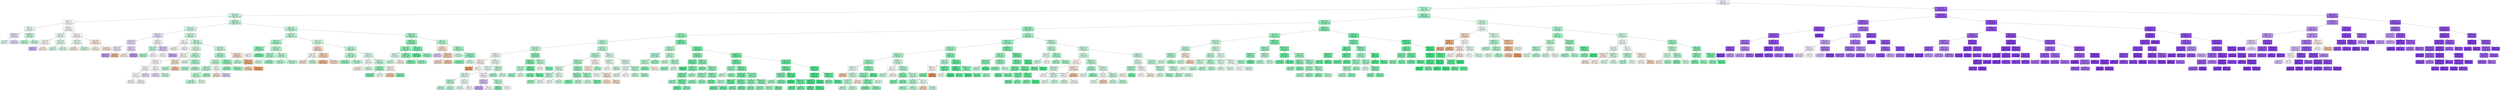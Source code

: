 digraph Tree {
node [shape=box, style="filled", color="black"] ;
0 [label="CCR <= 5.5\ngini = 0.642\nsamples = 81152\nvalue = [16785, 30259, 34108]\nclass = None", fillcolor="#f5f0fd"] ;
1 [label="graphSize <= 22.5\ngini = 0.585\nsamples = 50000\nvalue = [14810, 27563, 7627]\nclass = DCP", fillcolor="#b7f6d1"] ;
0 -> 1 [labeldistance=2.5, labelangle=45, headlabel="True"] ;
2 [label="sdComm <= 0.02\ngini = 0.594\nsamples = 33817\nvalue = [11635, 17520, 4662]\nclass = DCP", fillcolor="#caf8de"] ;
1 -> 2 ;
3 [label="sdComp <= 0.02\ngini = 0.577\nsamples = 7427\nvalue = [3392, 3375, 660]\nclass = DLS/DC", fillcolor="#fffefe"] ;
2 -> 3 ;
4 [label="nbproc <= 4.5\ngini = 0.66\nsamples = 705\nvalue = [229, 279, 197]\nclass = DCP", fillcolor="#eafcf2"] ;
3 -> 4 ;
5 [label="graphDepth <= 3.5\ngini = 0.636\nsamples = 257\nvalue = [90, 52, 115]\nclass = None", fillcolor="#ece1fb"] ;
4 -> 5 ;
6 [label="gini = 0.643\nsamples = 32\nvalue = [11, 14, 7]\nclass = DCP", fillcolor="#e3fbed"] ;
5 -> 6 ;
7 [label="gini = 0.618\nsamples = 225\nvalue = [79, 38, 108]\nclass = None", fillcolor="#e6d8fa"] ;
5 -> 7 ;
8 [label="graphDepth <= 3.5\ngini = 0.613\nsamples = 448\nvalue = [139, 227, 82]\nclass = DCP", fillcolor="#c7f8db"] ;
4 -> 8 ;
9 [label="gini = 0.57\nsamples = 144\nvalue = [45, 81, 18]\nclass = DCP", fillcolor="#b7f6d1"] ;
8 -> 9 ;
10 [label="gini = 0.629\nsamples = 304\nvalue = [94, 146, 64]\nclass = DCP", fillcolor="#cef9e0"] ;
8 -> 10 ;
11 [label="graphDepth <= 3.5\ngini = 0.562\nsamples = 6722\nvalue = [3163, 3096, 463]\nclass = DLS/DC", fillcolor="#fffdfb"] ;
3 -> 11 ;
12 [label="nbproc <= 4.5\ngini = 0.559\nsamples = 1853\nvalue = [803, 923, 127]\nclass = DCP", fillcolor="#e8fcf1"] ;
11 -> 12 ;
13 [label="sdComp <= 0.065\ngini = 0.618\nsamples = 423\nvalue = [185, 173, 65]\nclass = DLS/DC", fillcolor="#fef9f5"] ;
12 -> 13 ;
14 [label="gini = 0.571\nsamples = 35\nvalue = [5, 10, 20]\nclass = None", fillcolor="#cdb0f5"] ;
13 -> 14 ;
15 [label="gini = 0.595\nsamples = 388\nvalue = [180, 163, 45]\nclass = DLS/DC", fillcolor="#fdf5f0"] ;
13 -> 15 ;
16 [label="sdComp <= 0.065\ngini = 0.536\nsamples = 1430\nvalue = [618, 750, 62]\nclass = DCP", fillcolor="#dffbeb"] ;
12 -> 16 ;
17 [label="gini = 0.594\nsamples = 64\nvalue = [24, 32, 8]\nclass = DCP", fillcolor="#d7fae6"] ;
16 -> 17 ;
18 [label="gini = 0.533\nsamples = 1366\nvalue = [594, 718, 54]\nclass = DCP", fillcolor="#dffbeb"] ;
16 -> 18 ;
19 [label="nbproc <= 4.5\ngini = 0.561\nsamples = 4869\nvalue = [2360, 2173, 336]\nclass = DLS/DC", fillcolor="#fdf6f1"] ;
11 -> 19 ;
20 [label="sdComp <= 0.065\ngini = 0.558\nsamples = 1815\nvalue = [796, 899, 120]\nclass = DCP", fillcolor="#ebfcf2"] ;
19 -> 20 ;
21 [label="gini = 0.579\nsamples = 681\nvalue = [338, 277, 66]\nclass = DLS/DC", fillcolor="#fbece1"] ;
20 -> 21 ;
22 [label="gini = 0.534\nsamples = 1134\nvalue = [458, 622, 54]\nclass = DCP", fillcolor="#cff9e0"] ;
20 -> 22 ;
23 [label="sdComp <= 0.065\ngini = 0.559\nsamples = 3054\nvalue = [1564, 1274, 216]\nclass = DLS/DC", fillcolor="#fbeadf"] ;
19 -> 23 ;
24 [label="gini = 0.547\nsamples = 1252\nvalue = [626, 560, 66]\nclass = DLS/DC", fillcolor="#fdf3ec"] ;
23 -> 24 ;
25 [label="gini = 0.565\nsamples = 1802\nvalue = [938, 714, 150]\nclass = DLS/DC", fillcolor="#fae5d6"] ;
23 -> 25 ;
26 [label="graphDepth <= 3.5\ngini = 0.592\nsamples = 26390\nvalue = [8243, 14145, 4002]\nclass = DCP", fillcolor="#bff7d6"] ;
2 -> 26 ;
27 [label="sdComp <= 0.065\ngini = 0.635\nsamples = 6907\nvalue = [2202, 3220, 1485]\nclass = DCP", fillcolor="#d4f9e4"] ;
26 -> 27 ;
28 [label="nbproc <= 4.5\ngini = 0.655\nsamples = 639\nvalue = [196, 176, 267]\nclass = None", fillcolor="#ebdffb"] ;
27 -> 28 ;
29 [label="sdComm <= 0.065\ngini = 0.604\nsamples = 216\nvalue = [81, 30, 105]\nclass = None", fillcolor="#e9dcfa"] ;
28 -> 29 ;
30 [label="sdComp <= 0.02\ngini = 0.534\nsamples = 100\nvalue = [44, 4, 52]\nclass = None", fillcolor="#ede3fb"] ;
29 -> 30 ;
31 [label="gini = 0.459\nsamples = 64\nvalue = [19, 2, 43]\nclass = None", fillcolor="#bc95f1"] ;
30 -> 31 ;
32 [label="gini = 0.452\nsamples = 36\nvalue = [25, 2, 9]\nclass = DLS/DC", fillcolor="#f0b48a"] ;
30 -> 32 ;
33 [label="sdComp <= 0.02\ngini = 0.639\nsamples = 116\nvalue = [37, 26, 53]\nclass = None", fillcolor="#e5d7fa"] ;
29 -> 33 ;
34 [label="gini = 0.655\nsamples = 58\nvalue = [24, 19, 15]\nclass = DLS/DC", fillcolor="#fcefe6"] ;
33 -> 34 ;
35 [label="gini = 0.506\nsamples = 58\nvalue = [13, 7, 38]\nclass = None", fillcolor="#b991f1"] ;
33 -> 35 ;
36 [label="sdComp <= 0.02\ngini = 0.66\nsamples = 423\nvalue = [115, 146, 162]\nclass = None", fillcolor="#f8f4fd"] ;
28 -> 36 ;
37 [label="sdComm <= 0.065\ngini = 0.623\nsamples = 143\nvalue = [42, 71, 30]\nclass = DCP", fillcolor="#c6f8db"] ;
36 -> 37 ;
38 [label="gini = 0.582\nsamples = 92\nvalue = [24, 52, 16]\nclass = DCP", fillcolor="#adf4cb"] ;
37 -> 38 ;
39 [label="gini = 0.661\nsamples = 51\nvalue = [18, 19, 14]\nclass = DCP", fillcolor="#f9fefb"] ;
37 -> 39 ;
40 [label="sdComm <= 0.065\ngini = 0.638\nsamples = 280\nvalue = [73, 75, 132]\nclass = None", fillcolor="#dcc8f8"] ;
36 -> 40 ;
41 [label="gini = 0.666\nsamples = 114\nvalue = [38, 40, 36]\nclass = DCP", fillcolor="#fafefc"] ;
40 -> 41 ;
42 [label="gini = 0.577\nsamples = 166\nvalue = [35, 35, 96]\nclass = None", fillcolor="#c4a3f3"] ;
40 -> 42 ;
43 [label="sdComm <= 0.065\ngini = 0.624\nsamples = 6268\nvalue = [2006, 3044, 1218]\nclass = DCP", fillcolor="#cff9e0"] ;
27 -> 43 ;
44 [label="nbproc <= 4.5\ngini = 0.6\nsamples = 1059\nvalue = [469, 461, 129]\nclass = DLS/DC", fillcolor="#fffdfc"] ;
43 -> 44 ;
45 [label="gini = 0.626\nsamples = 616\nvalue = [265, 246, 105]\nclass = DLS/DC", fillcolor="#fef9f5"] ;
44 -> 45 ;
46 [label="gini = 0.549\nsamples = 443\nvalue = [204, 215, 24]\nclass = DCP", fillcolor="#f6fef9"] ;
44 -> 46 ;
47 [label="nbproc <= 4.5\ngini = 0.623\nsamples = 5209\nvalue = [1537, 2583, 1089]\nclass = DCP", fillcolor="#c7f8db"] ;
43 -> 47 ;
48 [label="sdComp <= 0.65\ngini = 0.645\nsamples = 1440\nvalue = [348, 642, 450]\nclass = DCP", fillcolor="#d9fae7"] ;
47 -> 48 ;
49 [label="sdComm <= 0.65\ngini = 0.665\nsamples = 591\nvalue = [216, 181, 194]\nclass = DLS/DC", fillcolor="#fef8f4"] ;
48 -> 49 ;
50 [label="sdComm <= 0.2\ngini = 0.666\nsamples = 433\nvalue = [143, 135, 155]\nclass = None", fillcolor="#faf7fe"] ;
49 -> 50 ;
51 [label="sdComp <= 0.2\ngini = 0.663\nsamples = 308\nvalue = [108, 88, 112]\nclass = None", fillcolor="#fcfbfe"] ;
50 -> 51 ;
52 [label="CCR <= 0.55\ngini = 0.665\nsamples = 276\nvalue = [97, 82, 97]\nclass = DLS/DC", fillcolor="#ffffff"] ;
51 -> 52 ;
53 [label="gini = 0.666\nsamples = 214\nvalue = [72, 66, 76]\nclass = None", fillcolor="#fbf9fe"] ;
52 -> 53 ;
54 [label="gini = 0.656\nsamples = 62\nvalue = [25, 16, 21]\nclass = DLS/DC", fillcolor="#fcf3ec"] ;
52 -> 54 ;
55 [label="gini = 0.627\nsamples = 32\nvalue = [11, 6, 15]\nclass = None", fillcolor="#e7d9fa"] ;
51 -> 55 ;
56 [label="sdComp <= 0.2\ngini = 0.662\nsamples = 125\nvalue = [35, 47, 43]\nclass = DCP", fillcolor="#f5fef9"] ;
50 -> 56 ;
57 [label="gini = 0.648\nsamples = 59\nvalue = [18, 15, 26]\nclass = None", fillcolor="#e6d8fa"] ;
56 -> 57 ;
58 [label="gini = 0.632\nsamples = 66\nvalue = [17, 32, 17]\nclass = DCP", fillcolor="#c2f7d8"] ;
56 -> 58 ;
59 [label="sdComp <= 0.2\ngini = 0.641\nsamples = 158\nvalue = [73, 46, 39]\nclass = DLS/DC", fillcolor="#f9e1cf"] ;
49 -> 59 ;
60 [label="gini = 0.608\nsamples = 84\nvalue = [24, 44, 16]\nclass = DCP", fillcolor="#bdf6d5"] ;
59 -> 60 ;
61 [label="gini = 0.464\nsamples = 74\nvalue = [49, 2, 23]\nclass = DLS/DC", fillcolor="#f2bf9a"] ;
59 -> 61 ;
62 [label="sdComm <= 0.2\ngini = 0.59\nsamples = 849\nvalue = [132, 461, 256]\nclass = DCP", fillcolor="#bbf6d3"] ;
48 -> 62 ;
63 [label="gini = 0.629\nsamples = 195\nvalue = [35, 86, 74]\nclass = DCP", fillcolor="#ebfcf3"] ;
62 -> 63 ;
64 [label="sdComm <= 0.65\ngini = 0.572\nsamples = 654\nvalue = [97, 375, 182]\nclass = DCP", fillcolor="#aef4cb"] ;
62 -> 64 ;
65 [label="gini = 0.601\nsamples = 122\nvalue = [30, 66, 26]\nclass = DCP", fillcolor="#b2f5ce"] ;
64 -> 65 ;
66 [label="gini = 0.561\nsamples = 532\nvalue = [67, 309, 156]\nclass = DCP", fillcolor="#aef4cc"] ;
64 -> 66 ;
67 [label="sdComm <= 0.65\ngini = 0.607\nsamples = 3769\nvalue = [1189, 1941, 639]\nclass = DCP", fillcolor="#c5f7da"] ;
47 -> 67 ;
68 [label="sdComp <= 0.65\ngini = 0.578\nsamples = 2944\nvalue = [766, 1681, 497]\nclass = DCP", fillcolor="#acf4ca"] ;
67 -> 68 ;
69 [label="sdComp <= 0.2\ngini = 0.607\nsamples = 1659\nvalue = [496, 863, 300]\nclass = DCP", fillcolor="#c1f7d7"] ;
68 -> 69 ;
70 [label="sdComm <= 0.2\ngini = 0.596\nsamples = 1507\nvalue = [450, 808, 249]\nclass = DCP", fillcolor="#bcf6d4"] ;
69 -> 70 ;
71 [label="CCR <= 0.55\ngini = 0.6\nsamples = 1410\nvalue = [423, 747, 240]\nclass = DCP", fillcolor="#bef6d6"] ;
70 -> 71 ;
72 [label="gini = 0.594\nsamples = 1286\nvalue = [381, 694, 211]\nclass = DCP", fillcolor="#bbf6d3"] ;
71 -> 72 ;
73 [label="gini = 0.648\nsamples = 124\nvalue = [42, 53, 29]\nclass = DCP", fillcolor="#e4fcee"] ;
71 -> 73 ;
74 [label="gini = 0.518\nsamples = 97\nvalue = [27, 61, 9]\nclass = DCP", fillcolor="#9ff2c2"] ;
70 -> 74 ;
75 [label="sdComm <= 0.2\ngini = 0.665\nsamples = 152\nvalue = [46, 55, 51]\nclass = DCP", fillcolor="#f7fefa"] ;
69 -> 75 ;
76 [label="gini = 0.545\nsamples = 62\nvalue = [34, 24, 4]\nclass = DLS/DC", fillcolor="#f8decb"] ;
75 -> 76 ;
77 [label="gini = 0.591\nsamples = 90\nvalue = [12, 31, 47]\nclass = None", fillcolor="#ddc9f8"] ;
75 -> 77 ;
78 [label="sdComm <= 0.2\ngini = 0.527\nsamples = 1285\nvalue = [270, 818, 197]\nclass = DCP", fillcolor="#94f1bb"] ;
68 -> 78 ;
79 [label="gini = 0.536\nsamples = 489\nvalue = [95, 307, 87]\nclass = DCP", fillcolor="#94f1bb"] ;
78 -> 79 ;
80 [label="gini = 0.52\nsamples = 796\nvalue = [175, 511, 110]\nclass = DCP", fillcolor="#94f1bb"] ;
78 -> 80 ;
81 [label="sdComp <= 0.2\ngini = 0.608\nsamples = 825\nvalue = [423, 260, 142]\nclass = DLS/DC", fillcolor="#f7dbc6"] ;
67 -> 81 ;
82 [label="gini = 0.61\nsamples = 327\nvalue = [71, 172, 84]\nclass = DCP", fillcolor="#b7f6d1"] ;
81 -> 82 ;
83 [label="sdComp <= 0.65\ngini = 0.456\nsamples = 498\nvalue = [352, 88, 58]\nclass = DLS/DC", fillcolor="#eeae80"] ;
81 -> 83 ;
84 [label="gini = 0.605\nsamples = 161\nvalue = [86, 41, 34]\nclass = DLS/DC", fillcolor="#f5d0b5"] ;
83 -> 84 ;
85 [label="gini = 0.352\nsamples = 337\nvalue = [266, 47, 24]\nclass = DLS/DC", fillcolor="#eba069"] ;
83 -> 85 ;
86 [label="sdComm <= 0.2\ngini = 0.573\nsamples = 19483\nvalue = [6041, 10925, 2517]\nclass = DCP", fillcolor="#b7f6d1"] ;
26 -> 86 ;
87 [label="sdComm <= 0.065\ngini = 0.57\nsamples = 14329\nvalue = [4889, 7875, 1565]\nclass = DCP", fillcolor="#c0f7d7"] ;
86 -> 87 ;
88 [label="sdComp <= 0.02\ngini = 0.55\nsamples = 6208\nvalue = [1818, 3681, 709]\nclass = DCP", fillcolor="#abf4ca"] ;
87 -> 88 ;
89 [label="nbproc <= 4.5\ngini = 0.487\nsamples = 1307\nvalue = [164, 885, 258]\nclass = DCP", fillcolor="#89efb4"] ;
88 -> 89 ;
90 [label="gini = 0.662\nsamples = 319\nvalue = [90, 111, 118]\nclass = None", fillcolor="#fbf8fe"] ;
89 -> 90 ;
91 [label="gini = 0.361\nsamples = 988\nvalue = [74, 774, 140]\nclass = DCP", fillcolor="#6beca1"] ;
89 -> 91 ;
92 [label="sdComp <= 0.065\ngini = 0.552\nsamples = 4901\nvalue = [1654, 2796, 451]\nclass = DCP", fillcolor="#b9f6d3"] ;
88 -> 92 ;
93 [label="nbproc <= 4.5\ngini = 0.53\nsamples = 914\nvalue = [280, 555, 79]\nclass = DCP", fillcolor="#a9f4c8"] ;
92 -> 93 ;
94 [label="gini = 0.603\nsamples = 254\nvalue = [90, 127, 37]\nclass = DCP", fillcolor="#d2f9e3"] ;
93 -> 94 ;
95 [label="gini = 0.493\nsamples = 660\nvalue = [190, 428, 42]\nclass = DCP", fillcolor="#9bf2bf"] ;
93 -> 95 ;
96 [label="nbproc <= 4.5\ngini = 0.557\nsamples = 3987\nvalue = [1374, 2241, 372]\nclass = DCP", fillcolor="#bdf6d5"] ;
92 -> 96 ;
97 [label="gini = 0.553\nsamples = 1554\nvalue = [538, 878, 138]\nclass = DCP", fillcolor="#bdf6d5"] ;
96 -> 97 ;
98 [label="gini = 0.559\nsamples = 2433\nvalue = [836, 1363, 234]\nclass = DCP", fillcolor="#bef6d5"] ;
96 -> 98 ;
99 [label="sdComp <= 0.065\ngini = 0.579\nsamples = 8121\nvalue = [3071, 4194, 856]\nclass = DCP", fillcolor="#d3f9e3"] ;
87 -> 99 ;
100 [label="nbproc <= 4.5\ngini = 0.583\nsamples = 1651\nvalue = [886, 555, 210]\nclass = DLS/DC", fillcolor="#f7d9c3"] ;
99 -> 100 ;
101 [label="sdComp <= 0.02\ngini = 0.657\nsamples = 369\nvalue = [142, 133, 94]\nclass = DLS/DC", fillcolor="#fefaf7"] ;
100 -> 101 ;
102 [label="gini = 0.642\nsamples = 195\nvalue = [88, 45, 62]\nclass = DLS/DC", fillcolor="#fae6d8"] ;
101 -> 102 ;
103 [label="gini = 0.614\nsamples = 174\nvalue = [54, 88, 32]\nclass = DCP", fillcolor="#c7f8db"] ;
101 -> 103 ;
104 [label="sdComp <= 0.02\ngini = 0.547\nsamples = 1282\nvalue = [744, 422, 116]\nclass = DLS/DC", fillcolor="#f5d0b5"] ;
100 -> 104 ;
105 [label="gini = 0.487\nsamples = 438\nvalue = [292, 108, 38]\nclass = DLS/DC", fillcolor="#f1b991"] ;
104 -> 105 ;
106 [label="gini = 0.566\nsamples = 844\nvalue = [452, 314, 78]\nclass = DLS/DC", fillcolor="#f8decb"] ;
104 -> 106 ;
107 [label="CCR <= 0.55\ngini = 0.56\nsamples = 6470\nvalue = [2185, 3639, 646]\nclass = DCP", fillcolor="#bcf6d4"] ;
99 -> 107 ;
108 [label="nbproc <= 4.5\ngini = 0.543\nsamples = 4518\nvalue = [1431, 2664, 423]\nclass = DCP", fillcolor="#b0f5cd"] ;
107 -> 108 ;
109 [label="gini = 0.519\nsamples = 1221\nvalue = [298, 779, 144]\nclass = DCP", fillcolor="#98f1bd"] ;
108 -> 109 ;
110 [label="gini = 0.548\nsamples = 3297\nvalue = [1133, 1885, 279]\nclass = DCP", fillcolor="#baf6d3"] ;
108 -> 110 ;
111 [label="sdComp <= 0.2\ngini = 0.588\nsamples = 1952\nvalue = [754, 975, 223]\nclass = DCP", fillcolor="#dafae8"] ;
107 -> 111 ;
112 [label="nbproc <= 4.5\ngini = 0.579\nsamples = 933\nvalue = [418, 429, 86]\nclass = DCP", fillcolor="#fbfefc"] ;
111 -> 112 ;
113 [label="gini = 0.56\nsamples = 545\nvalue = [274, 233, 38]\nclass = DLS/DC", fillcolor="#fceee5"] ;
112 -> 113 ;
114 [label="gini = 0.592\nsamples = 388\nvalue = [144, 196, 48]\nclass = DCP", fillcolor="#d5f9e4"] ;
112 -> 114 ;
115 [label="nbproc <= 4.5\ngini = 0.586\nsamples = 1019\nvalue = [336, 546, 137]\nclass = DCP", fillcolor="#c2f7d8"] ;
111 -> 115 ;
116 [label="sdComp <= 0.65\ngini = 0.508\nsamples = 571\nvalue = [133, 372, 66]\nclass = DCP", fillcolor="#93f1ba"] ;
115 -> 116 ;
117 [label="gini = 0.439\nsamples = 404\nvalue = [58, 292, 54]\nclass = DCP", fillcolor="#79edaa"] ;
116 -> 117 ;
118 [label="gini = 0.564\nsamples = 167\nvalue = [75, 80, 12]\nclass = DCP", fillcolor="#f4fef8"] ;
116 -> 118 ;
119 [label="sdComp <= 0.65\ngini = 0.619\nsamples = 448\nvalue = [203, 174, 71]\nclass = DLS/DC", fillcolor="#fcf2ea"] ;
115 -> 119 ;
120 [label="gini = 0.586\nsamples = 324\nvalue = [182, 82, 60]\nclass = DLS/DC", fillcolor="#f4cbad"] ;
119 -> 120 ;
121 [label="gini = 0.413\nsamples = 124\nvalue = [21, 92, 11]\nclass = DCP", fillcolor="#77eda8"] ;
119 -> 121 ;
122 [label="sdComm <= 0.65\ngini = 0.566\nsamples = 5154\nvalue = [1152, 3050, 952]\nclass = DCP", fillcolor="#a1f3c3"] ;
86 -> 122 ;
123 [label="sdComp <= 0.65\ngini = 0.506\nsamples = 2492\nvalue = [405, 1646, 441]\nclass = DCP", fillcolor="#8bf0b5"] ;
122 -> 123 ;
124 [label="nbproc <= 4.5\ngini = 0.531\nsamples = 1629\nvalue = [285, 1032, 312]\nclass = DCP", fillcolor="#93f1ba"] ;
123 -> 124 ;
125 [label="sdComp <= 0.2\ngini = 0.627\nsamples = 322\nvalue = [114, 149, 59]\nclass = DCP", fillcolor="#defbea"] ;
124 -> 125 ;
126 [label="gini = 0.617\nsamples = 274\nvalue = [94, 133, 47]\nclass = DCP", fillcolor="#d4f9e4"] ;
125 -> 126 ;
127 [label="gini = 0.653\nsamples = 48\nvalue = [20, 16, 12]\nclass = DLS/DC", fillcolor="#fcefe6"] ;
125 -> 127 ;
128 [label="sdComp <= 0.2\ngini = 0.489\nsamples = 1307\nvalue = [171, 883, 253]\nclass = DCP", fillcolor="#89efb4"] ;
124 -> 128 ;
129 [label="gini = 0.429\nsamples = 720\nvalue = [40, 518, 162]\nclass = DCP", fillcolor="#81eeaf"] ;
128 -> 129 ;
130 [label="gini = 0.54\nsamples = 587\nvalue = [131, 365, 91]\nclass = DCP", fillcolor="#99f2be"] ;
128 -> 130 ;
131 [label="nbproc <= 4.5\ngini = 0.452\nsamples = 863\nvalue = [120, 614, 129]\nclass = DCP", fillcolor="#7ceeac"] ;
123 -> 131 ;
132 [label="gini = 0.214\nsamples = 281\nvalue = [2, 247, 32]\nclass = DCP", fillcolor="#54e992"] ;
131 -> 132 ;
133 [label="gini = 0.533\nsamples = 582\nvalue = [118, 367, 97]\nclass = DCP", fillcolor="#95f1bb"] ;
131 -> 133 ;
134 [label="nbproc <= 4.5\ngini = 0.606\nsamples = 2662\nvalue = [747, 1404, 511]\nclass = DCP", fillcolor="#bbf6d4"] ;
122 -> 134 ;
135 [label="sdComp <= 0.2\ngini = 0.641\nsamples = 429\nvalue = [197, 104, 128]\nclass = DLS/DC", fillcolor="#f9e2d2"] ;
134 -> 135 ;
136 [label="gini = 0.627\nsamples = 114\nvalue = [25, 33, 56]\nclass = None", fillcolor="#dbc7f8"] ;
135 -> 136 ;
137 [label="sdComp <= 0.65\ngini = 0.599\nsamples = 315\nvalue = [172, 71, 72]\nclass = DLS/DC", fillcolor="#f4cbae"] ;
135 -> 137 ;
138 [label="gini = 0.613\nsamples = 169\nvalue = [86, 31, 52]\nclass = DLS/DC", fillcolor="#f7dac5"] ;
137 -> 138 ;
139 [label="gini = 0.559\nsamples = 146\nvalue = [86, 40, 20]\nclass = DLS/DC", fillcolor="#f4c8a9"] ;
137 -> 139 ;
140 [label="sdComp <= 0.2\ngini = 0.571\nsamples = 2233\nvalue = [550, 1300, 383]\nclass = DCP", fillcolor="#a7f3c7"] ;
134 -> 140 ;
141 [label="gini = 0.645\nsamples = 628\nvalue = [190, 282, 156]\nclass = DCP", fillcolor="#d5fae5"] ;
140 -> 141 ;
142 [label="sdComp <= 0.65\ngini = 0.527\nsamples = 1605\nvalue = [360, 1018, 227]\nclass = DCP", fillcolor="#96f1bc"] ;
140 -> 142 ;
143 [label="gini = 0.49\nsamples = 1287\nvalue = [251, 868, 168]\nclass = DCP", fillcolor="#89f0b4"] ;
142 -> 143 ;
144 [label="gini = 0.626\nsamples = 318\nvalue = [109, 150, 59]\nclass = DCP", fillcolor="#d8fae6"] ;
142 -> 144 ;
145 [label="sdComm <= 0.65\ngini = 0.543\nsamples = 16183\nvalue = [3175, 10043, 2965]\nclass = DCP", fillcolor="#96f1bc"] ;
1 -> 145 ;
146 [label="sdComp <= 0.2\ngini = 0.524\nsamples = 13949\nvalue = [2499, 8957, 2493]\nclass = DCP", fillcolor="#8ff0b8"] ;
145 -> 146 ;
147 [label="sdComp <= 0.065\ngini = 0.541\nsamples = 10815\nvalue = [2312, 6719, 1784]\nclass = DCP", fillcolor="#98f2be"] ;
146 -> 147 ;
148 [label="nbproc <= 4.5\ngini = 0.517\nsamples = 4971\nvalue = [677, 3208, 1086]\nclass = DCP", fillcolor="#93f1ba"] ;
147 -> 148 ;
149 [label="sdComp <= 0.02\ngini = 0.6\nsamples = 1773\nvalue = [300, 939, 534]\nclass = DCP", fillcolor="#bef7d6"] ;
148 -> 149 ;
150 [label="sdComm <= 0.065\ngini = 0.581\nsamples = 964\nvalue = [122, 520, 322]\nclass = DCP", fillcolor="#c2f7d8"] ;
149 -> 150 ;
151 [label="graphDepth <= 6.5\ngini = 0.624\nsamples = 615\nvalue = [104, 278, 233]\nclass = DCP", fillcolor="#e8fcf0"] ;
150 -> 151 ;
152 [label="sdComm <= 0.02\ngini = 0.659\nsamples = 80\nvalue = [32, 26, 22]\nclass = DLS/DC", fillcolor="#fcf1e9"] ;
151 -> 152 ;
153 [label="gini = 0.336\nsamples = 35\nvalue = [28, 5, 2]\nclass = DLS/DC", fillcolor="#eb9e67"] ;
152 -> 153 ;
154 [label="gini = 0.577\nsamples = 45\nvalue = [4, 21, 20]\nclass = DCP", fillcolor="#f7fefa"] ;
152 -> 154 ;
155 [label="graphDepth <= 25.5\ngini = 0.604\nsamples = 535\nvalue = [72, 252, 211]\nclass = DCP", fillcolor="#e6fcef"] ;
151 -> 155 ;
156 [label="graphDepth <= 13.5\ngini = 0.613\nsamples = 444\nvalue = [65, 200, 179]\nclass = DCP", fillcolor="#effdf5"] ;
155 -> 156 ;
157 [label="sdComm <= 0.02\ngini = 0.588\nsamples = 232\nvalue = [27, 117, 88]\nclass = DCP", fillcolor="#d7fae6"] ;
156 -> 157 ;
158 [label="graphDepth <= 9.0\ngini = 0.538\nsamples = 105\nvalue = [7, 60, 38]\nclass = DCP", fillcolor="#bef6d6"] ;
157 -> 158 ;
159 [label="gini = 0.517\nsamples = 48\nvalue = [2, 28, 18]\nclass = DCP", fillcolor="#bdf6d5"] ;
158 -> 159 ;
160 [label="gini = 0.554\nsamples = 57\nvalue = [5, 32, 20]\nclass = DCP", fillcolor="#bff7d6"] ;
158 -> 160 ;
161 [label="graphSize <= 40.0\ngini = 0.619\nsamples = 127\nvalue = [20, 57, 50]\nclass = DCP", fillcolor="#edfdf4"] ;
157 -> 161 ;
162 [label="gini = 0.636\nsamples = 92\nvalue = [18, 40, 34]\nclass = DCP", fillcolor="#ebfcf2"] ;
161 -> 162 ;
163 [label="gini = 0.552\nsamples = 35\nvalue = [2, 17, 16]\nclass = DCP", fillcolor="#f5fef8"] ;
161 -> 163 ;
164 [label="sdComm <= 0.02\ngini = 0.63\nsamples = 212\nvalue = [38, 83, 91]\nclass = None", fillcolor="#f7f3fd"] ;
156 -> 164 ;
165 [label="graphSize <= 75.0\ngini = 0.622\nsamples = 121\nvalue = [28, 32, 61]\nclass = None", fillcolor="#d6bef7"] ;
164 -> 165 ;
166 [label="gini = 0.564\nsamples = 81\nvalue = [14, 19, 48]\nclass = None", fillcolor="#c4a2f3"] ;
165 -> 166 ;
167 [label="gini = 0.666\nsamples = 40\nvalue = [14, 13, 13]\nclass = DLS/DC", fillcolor="#fefaf8"] ;
165 -> 167 ;
168 [label="graphSize <= 75.0\ngini = 0.565\nsamples = 91\nvalue = [10, 51, 30]\nclass = DCP", fillcolor="#bbf6d4"] ;
164 -> 168 ;
169 [label="gini = 0.452\nsamples = 41\nvalue = [4, 29, 8]\nclass = DCP", fillcolor="#81eeaf"] ;
168 -> 169 ;
170 [label="gini = 0.598\nsamples = 50\nvalue = [6, 22, 22]\nclass = DCP", fillcolor="#ffffff"] ;
168 -> 170 ;
171 [label="sdComm <= 0.02\ngini = 0.544\nsamples = 91\nvalue = [7, 52, 32]\nclass = DCP", fillcolor="#bcf6d4"] ;
155 -> 171 ;
172 [label="gini = 0.497\nsamples = 48\nvalue = [2, 30, 16]\nclass = DCP", fillcolor="#a8f4c8"] ;
171 -> 172 ;
173 [label="gini = 0.586\nsamples = 43\nvalue = [5, 22, 16]\nclass = DCP", fillcolor="#d3f9e3"] ;
171 -> 173 ;
174 [label="graphSize <= 75.0\ngini = 0.451\nsamples = 349\nvalue = [18, 242, 89]\nclass = DCP", fillcolor="#8af0b5"] ;
150 -> 174 ;
175 [label="graphDepth <= 9.0\ngini = 0.411\nsamples = 266\nvalue = [12, 195, 59]\nclass = DCP", fillcolor="#7deeac"] ;
174 -> 175 ;
176 [label="graphSize <= 40.0\ngini = 0.578\nsamples = 64\nvalue = [8, 35, 21]\nclass = DCP", fillcolor="#bff7d6"] ;
175 -> 176 ;
177 [label="gini = 0.541\nsamples = 31\nvalue = [4, 19, 8]\nclass = DCP", fillcolor="#a0f3c3"] ;
176 -> 177 ;
178 [label="gini = 0.595\nsamples = 33\nvalue = [4, 16, 13]\nclass = DCP", fillcolor="#e1fbec"] ;
176 -> 178 ;
179 [label="graphSize <= 40.0\ngini = 0.337\nsamples = 202\nvalue = [4, 160, 38]\nclass = DCP", fillcolor="#6ceca1"] ;
175 -> 179 ;
180 [label="gini = 0.386\nsamples = 106\nvalue = [4, 80, 22]\nclass = DCP", fillcolor="#76eda8"] ;
179 -> 180 ;
181 [label="gini = 0.278\nsamples = 96\nvalue = [0, 80, 16]\nclass = DCP", fillcolor="#61ea9a"] ;
179 -> 181 ;
182 [label="graphDepth <= 25.5\ngini = 0.543\nsamples = 83\nvalue = [6, 47, 30]\nclass = DCP", fillcolor="#bff7d7"] ;
174 -> 182 ;
183 [label="gini = 0.536\nsamples = 52\nvalue = [2, 25, 25]\nclass = DCP", fillcolor="#ffffff"] ;
182 -> 183 ;
184 [label="gini = 0.454\nsamples = 31\nvalue = [4, 22, 5]\nclass = DCP", fillcolor="#7eeead"] ;
182 -> 184 ;
185 [label="graphSize <= 75.0\ngini = 0.615\nsamples = 809\nvalue = [178, 419, 212]\nclass = DCP", fillcolor="#baf6d3"] ;
149 -> 185 ;
186 [label="sdComm <= 0.065\ngini = 0.61\nsamples = 580\nvalue = [148, 305, 127]\nclass = DCP", fillcolor="#b7f6d1"] ;
185 -> 186 ;
187 [label="graphDepth <= 9.0\ngini = 0.575\nsamples = 418\nvalue = [79, 242, 97]\nclass = DCP", fillcolor="#a6f3c6"] ;
186 -> 187 ;
188 [label="sdComm <= 0.02\ngini = 0.602\nsamples = 177\nvalue = [25, 88, 64]\nclass = DCP", fillcolor="#d5f9e4"] ;
187 -> 188 ;
189 [label="graphDepth <= 6.5\ngini = 0.571\nsamples = 80\nvalue = [9, 44, 27]\nclass = DCP", fillcolor="#bff7d7"] ;
188 -> 189 ;
190 [label="gini = 0.534\nsamples = 42\nvalue = [5, 26, 11]\nclass = DCP", fillcolor="#9ff2c2"] ;
189 -> 190 ;
191 [label="gini = 0.587\nsamples = 38\nvalue = [4, 18, 16]\nclass = DCP", fillcolor="#edfdf4"] ;
189 -> 191 ;
192 [label="graphDepth <= 6.5\ngini = 0.622\nsamples = 97\nvalue = [16, 44, 37]\nclass = DCP", fillcolor="#e8fcf0"] ;
188 -> 192 ;
193 [label="gini = 0.617\nsamples = 53\nvalue = [8, 23, 22]\nclass = DCP", fillcolor="#f9fefb"] ;
192 -> 193 ;
194 [label="gini = 0.623\nsamples = 44\nvalue = [8, 21, 15]\nclass = DCP", fillcolor="#d6fae5"] ;
192 -> 194 ;
195 [label="sdComm <= 0.02\ngini = 0.523\nsamples = 241\nvalue = [54, 154, 33]\nclass = DCP", fillcolor="#95f1bc"] ;
187 -> 195 ;
196 [label="graphSize <= 40.0\ngini = 0.512\nsamples = 127\nvalue = [24, 83, 20]\nclass = DCP", fillcolor="#8ef0b7"] ;
195 -> 196 ;
197 [label="gini = 0.451\nsamples = 87\nvalue = [13, 62, 12]\nclass = DCP", fillcolor="#7ceeac"] ;
196 -> 197 ;
198 [label="gini = 0.609\nsamples = 40\nvalue = [11, 21, 8]\nclass = DCP", fillcolor="#bbf6d4"] ;
196 -> 198 ;
199 [label="graphSize <= 40.0\ngini = 0.53\nsamples = 114\nvalue = [30, 71, 13]\nclass = DCP", fillcolor="#9ef2c2"] ;
195 -> 199 ;
200 [label="gini = 0.617\nsamples = 57\nvalue = [19, 28, 10]\nclass = DCP", fillcolor="#d0f9e1"] ;
199 -> 200 ;
201 [label="gini = 0.391\nsamples = 57\nvalue = [11, 43, 3]\nclass = DCP", fillcolor="#75eda7"] ;
199 -> 201 ;
202 [label="graphDepth <= 13.5\ngini = 0.633\nsamples = 162\nvalue = [69, 63, 30]\nclass = DLS/DC", fillcolor="#fdf7f3"] ;
186 -> 202 ;
203 [label="graphDepth <= 6.5\ngini = 0.632\nsamples = 134\nvalue = [61, 47, 26]\nclass = DLS/DC", fillcolor="#fbebdf"] ;
202 -> 203 ;
204 [label="gini = 0.665\nsamples = 38\nvalue = [12, 14, 12]\nclass = DCP", fillcolor="#f0fdf5"] ;
203 -> 204 ;
205 [label="graphSize <= 40.0\ngini = 0.6\nsamples = 96\nvalue = [49, 33, 14]\nclass = DLS/DC", fillcolor="#f8dfcd"] ;
203 -> 205 ;
206 [label="gini = 0.599\nsamples = 71\nvalue = [36, 25, 10]\nclass = DLS/DC", fillcolor="#f9e1d0"] ;
205 -> 206 ;
207 [label="gini = 0.602\nsamples = 25\nvalue = [13, 8, 4]\nclass = DLS/DC", fillcolor="#f7dac5"] ;
205 -> 207 ;
208 [label="gini = 0.571\nsamples = 28\nvalue = [8, 16, 4]\nclass = DCP", fillcolor="#b0f5cd"] ;
202 -> 208 ;
209 [label="sdComm <= 0.02\ngini = 0.597\nsamples = 229\nvalue = [30, 114, 85]\nclass = DCP", fillcolor="#d7fae6"] ;
185 -> 209 ;
210 [label="graphDepth <= 25.5\ngini = 0.651\nsamples = 73\nvalue = [18, 31, 24]\nclass = DCP", fillcolor="#e3fbed"] ;
209 -> 210 ;
211 [label="gini = 0.656\nsamples = 40\nvalue = [10, 15, 15]\nclass = DCP", fillcolor="#ffffff"] ;
210 -> 211 ;
212 [label="gini = 0.632\nsamples = 33\nvalue = [8, 16, 9]\nclass = DCP", fillcolor="#c5f7da"] ;
210 -> 212 ;
213 [label="graphDepth <= 25.5\ngini = 0.558\nsamples = 156\nvalue = [12, 83, 61]\nclass = DCP", fillcolor="#d1f9e2"] ;
209 -> 213 ;
214 [label="sdComm <= 0.065\ngini = 0.588\nsamples = 85\nvalue = [9, 40, 36]\nclass = DCP", fillcolor="#effdf5"] ;
213 -> 214 ;
215 [label="gini = 0.569\nsamples = 48\nvalue = [4, 24, 20]\nclass = DCP", fillcolor="#e3fbed"] ;
214 -> 215 ;
216 [label="gini = 0.608\nsamples = 37\nvalue = [5, 16, 16]\nclass = DCP", fillcolor="#ffffff"] ;
214 -> 216 ;
217 [label="sdComm <= 0.065\ngini = 0.507\nsamples = 71\nvalue = [3, 43, 25]\nclass = DCP", fillcolor="#b2f5ce"] ;
213 -> 217 ;
218 [label="gini = 0.555\nsamples = 34\nvalue = [3, 19, 12]\nclass = DCP", fillcolor="#c0f7d7"] ;
217 -> 218 ;
219 [label="gini = 0.456\nsamples = 37\nvalue = [0, 24, 13]\nclass = DCP", fillcolor="#a4f3c5"] ;
217 -> 219 ;
220 [label="graphDepth <= 6.5\ngini = 0.453\nsamples = 3198\nvalue = [377, 2269, 552]\nclass = DCP", fillcolor="#7feead"] ;
148 -> 220 ;
221 [label="sdComp <= 0.02\ngini = 0.581\nsamples = 646\nvalue = [173, 365, 108]\nclass = DCP", fillcolor="#aff4cc"] ;
220 -> 221 ;
222 [label="sdComm <= 0.065\ngini = 0.594\nsamples = 369\nvalue = [77, 204, 88]\nclass = DCP", fillcolor="#adf4cb"] ;
221 -> 222 ;
223 [label="sdComm <= 0.02\ngini = 0.623\nsamples = 223\nvalue = [61, 112, 50]\nclass = DCP", fillcolor="#c1f7d7"] ;
222 -> 223 ;
224 [label="gini = 0.493\nsamples = 110\nvalue = [16, 74, 20]\nclass = DCP", fillcolor="#88efb3"] ;
223 -> 224 ;
225 [label="gini = 0.658\nsamples = 113\nvalue = [45, 38, 30]\nclass = DLS/DC", fillcolor="#fdf3ed"] ;
223 -> 225 ;
226 [label="gini = 0.523\nsamples = 146\nvalue = [16, 92, 38]\nclass = DCP", fillcolor="#9cf2c0"] ;
222 -> 226 ;
227 [label="sdComm <= 0.02\ngini = 0.537\nsamples = 277\nvalue = [96, 161, 20]\nclass = DCP", fillcolor="#b8f6d2"] ;
221 -> 227 ;
228 [label="gini = 0.635\nsamples = 84\nvalue = [24, 40, 20]\nclass = DCP", fillcolor="#caf8dd"] ;
227 -> 228 ;
229 [label="sdComm <= 0.065\ngini = 0.468\nsamples = 193\nvalue = [72, 121, 0]\nclass = DCP", fillcolor="#aff4cc"] ;
227 -> 229 ;
230 [label="gini = 0.432\nsamples = 117\nvalue = [37, 80, 0]\nclass = DCP", fillcolor="#95f1bb"] ;
229 -> 230 ;
231 [label="gini = 0.497\nsamples = 76\nvalue = [35, 41, 0]\nclass = DCP", fillcolor="#e2fbed"] ;
229 -> 231 ;
232 [label="sdComm <= 0.02\ngini = 0.407\nsamples = 2552\nvalue = [204, 1904, 444]\nclass = DCP", fillcolor="#76eda8"] ;
220 -> 232 ;
233 [label="sdComp <= 0.02\ngini = 0.473\nsamples = 823\nvalue = [99, 568, 156]\nclass = DCP", fillcolor="#85efb1"] ;
232 -> 233 ;
234 [label="graphSize <= 40.0\ngini = 0.374\nsamples = 297\nvalue = [7, 226, 64]\nclass = DCP", fillcolor="#75eda7"] ;
233 -> 234 ;
235 [label="gini = 0.16\nsamples = 70\nvalue = [4, 64, 2]\nclass = DCP", fillcolor="#4be78c"] ;
234 -> 235 ;
236 [label="graphDepth <= 25.5\ngini = 0.416\nsamples = 227\nvalue = [3, 162, 62]\nclass = DCP", fillcolor="#87efb3"] ;
234 -> 236 ;
237 [label="graphDepth <= 12.5\ngini = 0.395\nsamples = 183\nvalue = [3, 135, 45]\nclass = DCP", fillcolor="#7eeead"] ;
236 -> 237 ;
238 [label="gini = 0.494\nsamples = 48\nvalue = [3, 31, 14]\nclass = DCP", fillcolor="#9cf2c0"] ;
237 -> 238 ;
239 [label="graphSize <= 75.0\ngini = 0.354\nsamples = 135\nvalue = [0, 104, 31]\nclass = DCP", fillcolor="#74eda7"] ;
237 -> 239 ;
240 [label="gini = 0.315\nsamples = 92\nvalue = [0, 74, 18]\nclass = DCP", fillcolor="#69eba0"] ;
239 -> 240 ;
241 [label="gini = 0.422\nsamples = 43\nvalue = [0, 30, 13]\nclass = DCP", fillcolor="#8ff0b8"] ;
239 -> 241 ;
242 [label="gini = 0.474\nsamples = 44\nvalue = [0, 27, 17]\nclass = DCP", fillcolor="#b6f5d0"] ;
236 -> 242 ;
243 [label="graphDepth <= 9.0\ngini = 0.516\nsamples = 526\nvalue = [92, 342, 92]\nclass = DCP", fillcolor="#8df0b6"] ;
233 -> 243 ;
244 [label="gini = 0.412\nsamples = 86\nvalue = [0, 61, 25]\nclass = DCP", fillcolor="#8af0b5"] ;
243 -> 244 ;
245 [label="graphSize <= 75.0\ngini = 0.525\nsamples = 440\nvalue = [92, 281, 67]\nclass = DCP", fillcolor="#93f1bb"] ;
243 -> 245 ;
246 [label="graphDepth <= 13.5\ngini = 0.527\nsamples = 342\nvalue = [78, 217, 47]\nclass = DCP", fillcolor="#97f1bd"] ;
245 -> 246 ;
247 [label="gini = 0.529\nsamples = 276\nvalue = [60, 175, 41]\nclass = DCP", fillcolor="#96f1bc"] ;
246 -> 247 ;
248 [label="gini = 0.512\nsamples = 66\nvalue = [18, 42, 6]\nclass = DCP", fillcolor="#9cf2c0"] ;
246 -> 248 ;
249 [label="graphDepth <= 25.5\ngini = 0.511\nsamples = 98\nvalue = [14, 64, 20]\nclass = DCP", fillcolor="#8ff0b8"] ;
245 -> 249 ;
250 [label="gini = 0.392\nsamples = 53\nvalue = [3, 40, 10]\nclass = DCP", fillcolor="#75eda7"] ;
249 -> 250 ;
251 [label="gini = 0.606\nsamples = 45\nvalue = [11, 24, 10]\nclass = DCP", fillcolor="#b3f5cf"] ;
249 -> 251 ;
252 [label="sdComp <= 0.02\ngini = 0.371\nsamples = 1729\nvalue = [105, 1336, 288]\nclass = DCP", fillcolor="#6feca3"] ;
232 -> 252 ;
253 [label="graphDepth <= 9.0\ngini = 0.404\nsamples = 767\nvalue = [38, 569, 160]\nclass = DCP", fillcolor="#7aedaa"] ;
252 -> 253 ;
254 [label="sdComm <= 0.065\ngini = 0.537\nsamples = 69\nvalue = [16, 43, 10]\nclass = DCP", fillcolor="#9af2bf"] ;
253 -> 254 ;
255 [label="gini = 0.49\nsamples = 28\nvalue = [12, 16, 0]\nclass = DCP", fillcolor="#cef8e0"] ;
254 -> 255 ;
256 [label="gini = 0.497\nsamples = 41\nvalue = [4, 27, 10]\nclass = DCP", fillcolor="#92f1ba"] ;
254 -> 256 ;
257 [label="graphSize <= 75.0\ngini = 0.385\nsamples = 698\nvalue = [22, 526, 150]\nclass = DCP", fillcolor="#77eda9"] ;
253 -> 257 ;
258 [label="sdComm <= 0.065\ngini = 0.354\nsamples = 538\nvalue = [10, 418, 110]\nclass = DCP", fillcolor="#71eca4"] ;
257 -> 258 ;
259 [label="graphSize <= 40.0\ngini = 0.327\nsamples = 358\nvalue = [2, 285, 71]\nclass = DCP", fillcolor="#6beca1"] ;
258 -> 259 ;
260 [label="gini = 0.319\nsamples = 251\nvalue = [0, 201, 50]\nclass = DCP", fillcolor="#6aeba0"] ;
259 -> 260 ;
261 [label="gini = 0.345\nsamples = 107\nvalue = [2, 84, 21]\nclass = DCP", fillcolor="#6eeca3"] ;
259 -> 261 ;
262 [label="graphSize <= 40.0\ngini = 0.405\nsamples = 180\nvalue = [8, 133, 39]\nclass = DCP", fillcolor="#7beeab"] ;
258 -> 262 ;
263 [label="gini = 0.493\nsamples = 52\nvalue = [8, 35, 9]\nclass = DCP", fillcolor="#87efb3"] ;
262 -> 263 ;
264 [label="gini = 0.359\nsamples = 128\nvalue = [0, 98, 30]\nclass = DCP", fillcolor="#76eda8"] ;
262 -> 264 ;
265 [label="sdComm <= 0.065\ngini = 0.476\nsamples = 160\nvalue = [12, 108, 40]\nclass = DCP", fillcolor="#8ff0b8"] ;
257 -> 265 ;
266 [label="graphDepth <= 25.5\ngini = 0.464\nsamples = 92\nvalue = [4, 62, 26]\nclass = DCP", fillcolor="#93f1ba"] ;
265 -> 266 ;
267 [label="gini = 0.494\nsamples = 36\nvalue = [4, 24, 8]\nclass = DCP", fillcolor="#8ef0b7"] ;
266 -> 267 ;
268 [label="gini = 0.436\nsamples = 56\nvalue = [0, 38, 18]\nclass = DCP", fillcolor="#97f1bd"] ;
266 -> 268 ;
269 [label="graphDepth <= 25.5\ngini = 0.486\nsamples = 68\nvalue = [8, 46, 14]\nclass = DCP", fillcolor="#8af0b4"] ;
265 -> 269 ;
270 [label="gini = 0.545\nsamples = 35\nvalue = [4, 21, 10]\nclass = DCP", fillcolor="#a8f4c8"] ;
269 -> 270 ;
271 [label="gini = 0.397\nsamples = 33\nvalue = [4, 25, 4]\nclass = DCP", fillcolor="#70eca4"] ;
269 -> 271 ;
272 [label="sdComm <= 0.065\ngini = 0.342\nsamples = 962\nvalue = [67, 767, 128]\nclass = DCP", fillcolor="#67eb9e"] ;
252 -> 272 ;
273 [label="graphDepth <= 13.5\ngini = 0.399\nsamples = 599\nvalue = [59, 452, 88]\nclass = DCP", fillcolor="#72eca5"] ;
272 -> 273 ;
274 [label="graphDepth <= 9.0\ngini = 0.462\nsamples = 419\nvalue = [51, 294, 74]\nclass = DCP", fillcolor="#81eeaf"] ;
273 -> 274 ;
275 [label="gini = 0.58\nsamples = 49\nvalue = [9, 28, 12]\nclass = DCP", fillcolor="#a9f4c9"] ;
274 -> 275 ;
276 [label="gini = 0.442\nsamples = 370\nvalue = [42, 266, 62]\nclass = DCP", fillcolor="#7ceeac"] ;
274 -> 276 ;
277 [label="graphSize <= 75.0\ngini = 0.221\nsamples = 180\nvalue = [8, 158, 14]\nclass = DCP", fillcolor="#53e892"] ;
273 -> 277 ;
278 [label="gini = 0.044\nsamples = 89\nvalue = [0, 87, 2]\nclass = DCP", fillcolor="#3ee684"] ;
277 -> 278 ;
279 [label="graphDepth <= 25.5\ngini = 0.366\nsamples = 91\nvalue = [8, 71, 12]\nclass = DCP", fillcolor="#6beca1"] ;
277 -> 279 ;
280 [label="gini = 0.344\nsamples = 48\nvalue = [8, 38, 2]\nclass = DCP", fillcolor="#6aeca0"] ;
279 -> 280 ;
281 [label="gini = 0.357\nsamples = 43\nvalue = [0, 33, 10]\nclass = DCP", fillcolor="#75eda7"] ;
279 -> 281 ;
282 [label="graphSize <= 75.0\ngini = 0.234\nsamples = 363\nvalue = [8, 315, 40]\nclass = DCP", fillcolor="#56e994"] ;
272 -> 282 ;
283 [label="graphDepth <= 13.5\ngini = 0.189\nsamples = 250\nvalue = [4, 224, 22]\nclass = DCP", fillcolor="#50e88f"] ;
282 -> 283 ;
284 [label="graphDepth <= 9.0\ngini = 0.198\nsamples = 220\nvalue = [4, 196, 20]\nclass = DCP", fillcolor="#51e890"] ;
283 -> 284 ;
285 [label="gini = 0.213\nsamples = 33\nvalue = [0, 29, 4]\nclass = DCP", fillcolor="#54e992"] ;
284 -> 285 ;
286 [label="gini = 0.195\nsamples = 187\nvalue = [4, 167, 16]\nclass = DCP", fillcolor="#50e890"] ;
284 -> 286 ;
287 [label="gini = 0.124\nsamples = 30\nvalue = [0, 28, 2]\nclass = DCP", fillcolor="#47e78a"] ;
283 -> 287 ;
288 [label="graphDepth <= 25.5\ngini = 0.325\nsamples = 113\nvalue = [4, 91, 18]\nclass = DCP", fillcolor="#67eb9e"] ;
282 -> 288 ;
289 [label="gini = 0.468\nsamples = 39\nvalue = [4, 27, 8]\nclass = DCP", fillcolor="#86efb2"] ;
288 -> 289 ;
290 [label="gini = 0.234\nsamples = 74\nvalue = [0, 64, 10]\nclass = DCP", fillcolor="#58e995"] ;
288 -> 290 ;
291 [label="CCR <= 0.55\ngini = 0.547\nsamples = 5844\nvalue = [1635, 3511, 698]\nclass = DCP", fillcolor="#a7f3c7"] ;
147 -> 291 ;
292 [label="sdComm <= 0.065\ngini = 0.5\nsamples = 4146\nvalue = [1177, 2669, 300]\nclass = DCP", fillcolor="#9bf2c0"] ;
291 -> 292 ;
293 [label="graphSize <= 75.0\ngini = 0.508\nsamples = 3074\nvalue = [988, 1908, 178]\nclass = DCP", fillcolor="#a8f4c7"] ;
292 -> 293 ;
294 [label="sdComm <= 0.02\ngini = 0.514\nsamples = 2737\nvalue = [907, 1671, 159]\nclass = DCP", fillcolor="#acf4ca"] ;
293 -> 294 ;
295 [label="nbproc <= 4.5\ngini = 0.487\nsamples = 1774\nvalue = [534, 1149, 91]\nclass = DCP", fillcolor="#9df2c1"] ;
294 -> 295 ;
296 [label="graphDepth <= 6.5\ngini = 0.563\nsamples = 352\nvalue = [150, 176, 26]\nclass = DCP", fillcolor="#e6fcef"] ;
295 -> 296 ;
297 [label="gini = 0.511\nsamples = 61\nvalue = [38, 19, 4]\nclass = DLS/DC", fillcolor="#f3c6a5"] ;
296 -> 297 ;
298 [label="graphDepth <= 13.5\ngini = 0.555\nsamples = 291\nvalue = [112, 157, 22]\nclass = DCP", fillcolor="#cdf8df"] ;
296 -> 298 ;
299 [label="graphDepth <= 9.0\ngini = 0.556\nsamples = 259\nvalue = [94, 143, 22]\nclass = DCP", fillcolor="#c4f7da"] ;
298 -> 299 ;
300 [label="gini = 0.48\nsamples = 30\nvalue = [12, 18, 0]\nclass = DCP", fillcolor="#bdf6d5"] ;
299 -> 300 ;
301 [label="gini = 0.565\nsamples = 229\nvalue = [82, 125, 22]\nclass = DCP", fillcolor="#c5f7da"] ;
299 -> 301 ;
302 [label="gini = 0.492\nsamples = 32\nvalue = [18, 14, 0]\nclass = DLS/DC", fillcolor="#f9e3d3"] ;
298 -> 302 ;
303 [label="graphDepth <= 13.5\ngini = 0.457\nsamples = 1422\nvalue = [384, 973, 65]\nclass = DCP", fillcolor="#8ff0b8"] ;
295 -> 303 ;
304 [label="graphSize <= 40.0\ngini = 0.465\nsamples = 1341\nvalue = [380, 902, 59]\nclass = DCP", fillcolor="#93f1bb"] ;
303 -> 304 ;
305 [label="graphDepth <= 7.5\ngini = 0.445\nsamples = 1203\nvalue = [325, 834, 44]\nclass = DCP", fillcolor="#8cf0b6"] ;
304 -> 305 ;
306 [label="gini = 0.407\nsamples = 366\nvalue = [83, 269, 14]\nclass = DCP", fillcolor="#7deeac"] ;
305 -> 306 ;
307 [label="gini = 0.459\nsamples = 837\nvalue = [242, 565, 30]\nclass = DCP", fillcolor="#94f1bb"] ;
305 -> 307 ;
308 [label="gini = 0.587\nsamples = 138\nvalue = [55, 68, 15]\nclass = DCP", fillcolor="#e0fbeb"] ;
304 -> 308 ;
309 [label="gini = 0.224\nsamples = 81\nvalue = [4, 71, 6]\nclass = DCP", fillcolor="#53e892"] ;
303 -> 309 ;
310 [label="graphDepth <= 6.5\ngini = 0.551\nsamples = 963\nvalue = [373, 522, 68]\nclass = DCP", fillcolor="#cdf8df"] ;
294 -> 310 ;
311 [label="nbproc <= 4.5\ngini = 0.58\nsamples = 333\nvalue = [152, 150, 31]\nclass = DLS/DC", fillcolor="#fffefd"] ;
310 -> 311 ;
312 [label="gini = 0.606\nsamples = 43\nvalue = [14, 22, 7]\nclass = DCP", fillcolor="#c8f8dc"] ;
311 -> 312 ;
313 [label="gini = 0.572\nsamples = 290\nvalue = [138, 128, 24]\nclass = DLS/DC", fillcolor="#fdf7f3"] ;
311 -> 313 ;
314 [label="graphDepth <= 9.0\ngini = 0.525\nsamples = 630\nvalue = [221, 372, 37]\nclass = DCP", fillcolor="#b6f5d0"] ;
310 -> 314 ;
315 [label="nbproc <= 4.5\ngini = 0.436\nsamples = 119\nvalue = [30, 84, 5]\nclass = DCP", fillcolor="#87efb3"] ;
314 -> 315 ;
316 [label="gini = 0.438\nsamples = 71\nvalue = [18, 50, 3]\nclass = DCP", fillcolor="#87efb3"] ;
315 -> 316 ;
317 [label="gini = 0.434\nsamples = 48\nvalue = [12, 34, 2]\nclass = DCP", fillcolor="#86efb2"] ;
315 -> 317 ;
318 [label="graphSize <= 40.0\ngini = 0.539\nsamples = 511\nvalue = [191, 288, 32]\nclass = DCP", fillcolor="#c3f7d9"] ;
314 -> 318 ;
319 [label="nbproc <= 4.5\ngini = 0.524\nsamples = 385\nvalue = [136, 227, 22]\nclass = DCP", fillcolor="#b7f5d1"] ;
318 -> 319 ;
320 [label="gini = 0.485\nsamples = 173\nvalue = [61, 108, 4]\nclass = DCP", fillcolor="#acf4ca"] ;
319 -> 320 ;
321 [label="gini = 0.553\nsamples = 212\nvalue = [75, 119, 18]\nclass = DCP", fillcolor="#bff7d7"] ;
319 -> 321 ;
322 [label="nbproc <= 4.5\ngini = 0.569\nsamples = 126\nvalue = [55, 61, 10]\nclass = DCP", fillcolor="#eefdf4"] ;
318 -> 322 ;
323 [label="gini = 0.526\nsamples = 38\nvalue = [22, 14, 2]\nclass = DLS/DC", fillcolor="#f6d5bd"] ;
322 -> 323 ;
324 [label="gini = 0.566\nsamples = 88\nvalue = [33, 47, 8]\nclass = DCP", fillcolor="#cdf8df"] ;
322 -> 324 ;
325 [label="sdComm <= 0.02\ngini = 0.444\nsamples = 337\nvalue = [81, 237, 19]\nclass = DCP", fillcolor="#86efb2"] ;
293 -> 325 ;
326 [label="nbproc <= 4.5\ngini = 0.507\nsamples = 169\nvalue = [62, 101, 6]\nclass = DCP", fillcolor="#b7f6d1"] ;
325 -> 326 ;
327 [label="graphDepth <= 25.5\ngini = 0.518\nsamples = 103\nvalue = [52, 49, 2]\nclass = DLS/DC", fillcolor="#fef8f4"] ;
326 -> 327 ;
328 [label="gini = 0.399\nsamples = 58\nvalue = [13, 43, 2]\nclass = DCP", fillcolor="#7beeab"] ;
327 -> 328 ;
329 [label="gini = 0.231\nsamples = 45\nvalue = [39, 6, 0]\nclass = DLS/DC", fillcolor="#e99457"] ;
327 -> 329 ;
330 [label="graphDepth <= 25.5\ngini = 0.353\nsamples = 66\nvalue = [10, 52, 4]\nclass = DCP", fillcolor="#6aeca0"] ;
326 -> 330 ;
331 [label="gini = 0.621\nsamples = 25\nvalue = [10, 11, 4]\nclass = DCP", fillcolor="#f2fdf7"] ;
330 -> 331 ;
332 [label="gini = 0.0\nsamples = 41\nvalue = [0, 41, 0]\nclass = DCP", fillcolor="#39e581"] ;
330 -> 332 ;
333 [label="nbproc <= 4.5\ngini = 0.326\nsamples = 168\nvalue = [19, 136, 13]\nclass = DCP", fillcolor="#64eb9c"] ;
325 -> 333 ;
334 [label="graphDepth <= 25.5\ngini = 0.21\nsamples = 111\nvalue = [11, 98, 2]\nclass = DCP", fillcolor="#53e891"] ;
333 -> 334 ;
335 [label="gini = 0.317\nsamples = 48\nvalue = [7, 39, 2]\nclass = DCP", fillcolor="#64eb9d"] ;
334 -> 335 ;
336 [label="gini = 0.119\nsamples = 63\nvalue = [4, 59, 0]\nclass = DCP", fillcolor="#46e78a"] ;
334 -> 336 ;
337 [label="graphDepth <= 25.5\ngini = 0.499\nsamples = 57\nvalue = [8, 38, 11]\nclass = DCP", fillcolor="#8bf0b5"] ;
333 -> 337 ;
338 [label="gini = 0.332\nsamples = 19\nvalue = [4, 15, 0]\nclass = DCP", fillcolor="#6eeca3"] ;
337 -> 338 ;
339 [label="gini = 0.539\nsamples = 38\nvalue = [4, 23, 11]\nclass = DCP", fillcolor="#a7f3c7"] ;
337 -> 339 ;
340 [label="graphDepth <= 9.0\ngini = 0.452\nsamples = 1072\nvalue = [189, 761, 122]\nclass = DCP", fillcolor="#7feead"] ;
292 -> 340 ;
341 [label="nbproc <= 4.5\ngini = 0.5\nsamples = 507\nvalue = [133, 330, 44]\nclass = DCP", fillcolor="#97f1bd"] ;
340 -> 341 ;
342 [label="graphSize <= 40.0\ngini = 0.482\nsamples = 145\nvalue = [33, 98, 14]\nclass = DCP", fillcolor="#8cf0b6"] ;
341 -> 342 ;
343 [label="gini = 0.556\nsamples = 92\nvalue = [33, 51, 8]\nclass = DCP", fillcolor="#c3f7d9"] ;
342 -> 343 ;
344 [label="gini = 0.201\nsamples = 53\nvalue = [0, 47, 6]\nclass = DCP", fillcolor="#52e891"] ;
342 -> 344 ;
345 [label="graphDepth <= 6.5\ngini = 0.506\nsamples = 362\nvalue = [100, 232, 30]\nclass = DCP", fillcolor="#9bf2c0"] ;
341 -> 345 ;
346 [label="gini = 0.491\nsamples = 276\nvalue = [64, 184, 28]\nclass = DCP", fillcolor="#8ff0b8"] ;
345 -> 346 ;
347 [label="gini = 0.513\nsamples = 86\nvalue = [36, 48, 2]\nclass = DCP", fillcolor="#cff9e1"] ;
345 -> 347 ;
348 [label="graphDepth <= 25.5\ngini = 0.389\nsamples = 565\nvalue = [56, 431, 78]\nclass = DCP", fillcolor="#6feca4"] ;
340 -> 348 ;
349 [label="graphSize <= 40.0\ngini = 0.406\nsamples = 508\nvalue = [55, 381, 72]\nclass = DCP", fillcolor="#73eda6"] ;
348 -> 349 ;
350 [label="nbproc <= 4.5\ngini = 0.412\nsamples = 399\nvalue = [40, 297, 62]\nclass = DCP", fillcolor="#75eda7"] ;
349 -> 350 ;
351 [label="gini = 0.279\nsamples = 37\nvalue = [5, 31, 1]\nclass = DCP", fillcolor="#5eea99"] ;
350 -> 351 ;
352 [label="gini = 0.422\nsamples = 362\nvalue = [35, 266, 61]\nclass = DCP", fillcolor="#78eda9"] ;
350 -> 352 ;
353 [label="nbproc <= 4.5\ngini = 0.379\nsamples = 109\nvalue = [15, 84, 10]\nclass = DCP", fillcolor="#6eeca3"] ;
349 -> 353 ;
354 [label="graphSize <= 75.0\ngini = 0.419\nsamples = 46\nvalue = [5, 34, 7]\nclass = DCP", fillcolor="#76eda8"] ;
353 -> 354 ;
355 [label="gini = 0.357\nsamples = 28\nvalue = [2, 22, 4]\nclass = DCP", fillcolor="#6beca0"] ;
354 -> 355 ;
356 [label="gini = 0.5\nsamples = 18\nvalue = [3, 12, 3]\nclass = DCP", fillcolor="#88efb3"] ;
354 -> 356 ;
357 [label="graphSize <= 75.0\ngini = 0.343\nsamples = 63\nvalue = [10, 50, 3]\nclass = DCP", fillcolor="#6aeba0"] ;
353 -> 357 ;
358 [label="gini = 0.392\nsamples = 43\nvalue = [10, 32, 1]\nclass = DCP", fillcolor="#7beeab"] ;
357 -> 358 ;
359 [label="gini = 0.18\nsamples = 20\nvalue = [0, 18, 2]\nclass = DCP", fillcolor="#4fe88f"] ;
357 -> 359 ;
360 [label="nbproc <= 4.5\ngini = 0.219\nsamples = 57\nvalue = [1, 50, 6]\nclass = DCP", fillcolor="#54e992"] ;
348 -> 360 ;
361 [label="gini = 0.287\nsamples = 30\nvalue = [1, 25, 4]\nclass = DCP", fillcolor="#5fea99"] ;
360 -> 361 ;
362 [label="gini = 0.137\nsamples = 27\nvalue = [0, 25, 2]\nclass = DCP", fillcolor="#49e78b"] ;
360 -> 362 ;
363 [label="graphDepth <= 6.5\ngini = 0.626\nsamples = 1698\nvalue = [458, 842, 398]\nclass = DCP", fillcolor="#c2f7d8"] ;
291 -> 363 ;
364 [label="nbproc <= 4.5\ngini = 0.591\nsamples = 287\nvalue = [44, 155, 88]\nclass = DCP", fillcolor="#bcf6d5"] ;
363 -> 364 ;
365 [label="sdComm <= 0.2\ngini = 0.607\nsamples = 109\nvalue = [15, 51, 43]\nclass = DCP", fillcolor="#e7fcf0"] ;
364 -> 365 ;
366 [label="gini = 0.604\nsamples = 54\nvalue = [8, 27, 19]\nclass = DCP", fillcolor="#d2f9e2"] ;
365 -> 366 ;
367 [label="gini = 0.603\nsamples = 55\nvalue = [7, 24, 24]\nclass = DCP", fillcolor="#ffffff"] ;
365 -> 367 ;
368 [label="sdComm <= 0.2\ngini = 0.568\nsamples = 178\nvalue = [29, 104, 45]\nclass = DCP", fillcolor="#a7f3c7"] ;
364 -> 368 ;
369 [label="gini = 0.562\nsamples = 65\nvalue = [9, 38, 18]\nclass = DCP", fillcolor="#abf4c9"] ;
368 -> 369 ;
370 [label="gini = 0.57\nsamples = 113\nvalue = [20, 66, 27]\nclass = DCP", fillcolor="#a5f3c6"] ;
368 -> 370 ;
371 [label="graphSize <= 75.0\ngini = 0.629\nsamples = 1411\nvalue = [414, 687, 310]\nclass = DCP", fillcolor="#c9f8dc"] ;
363 -> 371 ;
372 [label="sdComm <= 0.2\ngini = 0.626\nsamples = 1064\nvalue = [351, 508, 205]\nclass = DCP", fillcolor="#d3f9e3"] ;
371 -> 372 ;
373 [label="nbproc <= 4.5\ngini = 0.633\nsamples = 441\nvalue = [185, 175, 81]\nclass = DLS/DC", fillcolor="#fefaf8"] ;
372 -> 373 ;
374 [label="graphSize <= 40.0\ngini = 0.648\nsamples = 148\nvalue = [41, 66, 41]\nclass = DCP", fillcolor="#d1f9e2"] ;
373 -> 374 ;
375 [label="gini = 0.634\nsamples = 59\nvalue = [24, 24, 11]\nclass = DLS/DC", fillcolor="#ffffff"] ;
374 -> 375 ;
376 [label="graphDepth <= 12.5\ngini = 0.627\nsamples = 89\nvalue = [17, 42, 30]\nclass = DCP", fillcolor="#d7fae5"] ;
374 -> 376 ;
377 [label="gini = 0.606\nsamples = 36\nvalue = [5, 17, 14]\nclass = DCP", fillcolor="#e4fbee"] ;
376 -> 377 ;
378 [label="gini = 0.635\nsamples = 53\nvalue = [12, 25, 16]\nclass = DCP", fillcolor="#cff9e0"] ;
376 -> 378 ;
379 [label="graphDepth <= 13.5\ngini = 0.601\nsamples = 293\nvalue = [144, 109, 40]\nclass = DLS/DC", fillcolor="#fae7d9"] ;
373 -> 379 ;
380 [label="graphDepth <= 9.0\ngini = 0.621\nsamples = 188\nvalue = [78, 80, 30]\nclass = DCP", fillcolor="#fbfffd"] ;
379 -> 380 ;
381 [label="gini = 0.639\nsamples = 52\nvalue = [16, 24, 12]\nclass = DCP", fillcolor="#d3f9e3"] ;
380 -> 381 ;
382 [label="gini = 0.605\nsamples = 136\nvalue = [62, 56, 18]\nclass = DLS/DC", fillcolor="#fdf6f0"] ;
380 -> 382 ;
383 [label="gini = 0.52\nsamples = 105\nvalue = [66, 29, 10]\nclass = DLS/DC", fillcolor="#f2c29f"] ;
379 -> 383 ;
384 [label="graphSize <= 40.0\ngini = 0.604\nsamples = 623\nvalue = [166, 333, 124]\nclass = DCP", fillcolor="#b7f5d1"] ;
372 -> 384 ;
385 [label="nbproc <= 4.5\ngini = 0.556\nsamples = 352\nvalue = [98, 208, 46]\nclass = DCP", fillcolor="#a9f4c8"] ;
384 -> 385 ;
386 [label="gini = 0.523\nsamples = 156\nvalue = [72, 80, 4]\nclass = DCP", fillcolor="#ecfdf3"] ;
385 -> 386 ;
387 [label="gini = 0.51\nsamples = 196\nvalue = [26, 128, 42]\nclass = DCP", fillcolor="#90f0b9"] ;
385 -> 387 ;
388 [label="graphDepth <= 12.5\ngini = 0.641\nsamples = 271\nvalue = [68, 125, 78]\nclass = DCP", fillcolor="#cff9e0"] ;
384 -> 388 ;
389 [label="nbproc <= 4.5\ngini = 0.663\nsamples = 84\nvalue = [30, 30, 24]\nclass = DLS/DC", fillcolor="#ffffff"] ;
388 -> 389 ;
390 [label="gini = 0.615\nsamples = 40\nvalue = [6, 18, 16]\nclass = DCP", fillcolor="#effdf5"] ;
389 -> 390 ;
391 [label="gini = 0.595\nsamples = 44\nvalue = [24, 12, 8]\nclass = DLS/DC", fillcolor="#f5d0b5"] ;
389 -> 391 ;
392 [label="nbproc <= 4.5\ngini = 0.617\nsamples = 187\nvalue = [38, 95, 54]\nclass = DCP", fillcolor="#c2f7d8"] ;
388 -> 392 ;
393 [label="gini = 0.622\nsamples = 74\nvalue = [14, 36, 24]\nclass = DCP", fillcolor="#cff9e1"] ;
392 -> 393 ;
394 [label="gini = 0.612\nsamples = 113\nvalue = [24, 59, 30]\nclass = DCP", fillcolor="#baf6d3"] ;
392 -> 394 ;
395 [label="nbproc <= 4.5\ngini = 0.609\nsamples = 347\nvalue = [63, 179, 105]\nclass = DCP", fillcolor="#c2f7d8"] ;
371 -> 395 ;
396 [label="sdComm <= 0.2\ngini = 0.642\nsamples = 145\nvalue = [47, 65, 33]\nclass = DCP", fillcolor="#dbfae8"] ;
395 -> 396 ;
397 [label="graphDepth <= 25.5\ngini = 0.595\nsamples = 69\nvalue = [17, 38, 14]\nclass = DCP", fillcolor="#aff4cc"] ;
396 -> 397 ;
398 [label="gini = 0.651\nsamples = 34\nvalue = [14, 12, 8]\nclass = DLS/DC", fillcolor="#fdf4ed"] ;
397 -> 398 ;
399 [label="gini = 0.411\nsamples = 35\nvalue = [3, 26, 6]\nclass = DCP", fillcolor="#76eda8"] ;
397 -> 399 ;
400 [label="graphDepth <= 25.5\ngini = 0.655\nsamples = 76\nvalue = [30, 27, 19]\nclass = DLS/DC", fillcolor="#fdf7f3"] ;
396 -> 400 ;
401 [label="gini = 0.664\nsamples = 34\nvalue = [10, 12, 12]\nclass = DCP", fillcolor="#ffffff"] ;
400 -> 401 ;
402 [label="gini = 0.618\nsamples = 42\nvalue = [20, 15, 7]\nclass = DLS/DC", fillcolor="#fae8da"] ;
400 -> 402 ;
403 [label="sdComm <= 0.2\ngini = 0.548\nsamples = 202\nvalue = [16, 114, 72]\nclass = DCP", fillcolor="#bff7d6"] ;
395 -> 403 ;
404 [label="graphDepth <= 25.5\ngini = 0.496\nsamples = 104\nvalue = [2, 62, 40]\nclass = DCP", fillcolor="#bbf6d4"] ;
403 -> 404 ;
405 [label="gini = 0.495\nsamples = 58\nvalue = [0, 32, 26]\nclass = DCP", fillcolor="#dafae7"] ;
404 -> 405 ;
406 [label="gini = 0.48\nsamples = 46\nvalue = [2, 30, 14]\nclass = DCP", fillcolor="#9cf2c0"] ;
404 -> 406 ;
407 [label="graphDepth <= 25.5\ngini = 0.591\nsamples = 98\nvalue = [14, 52, 32]\nclass = DCP", fillcolor="#c3f7d9"] ;
403 -> 407 ;
408 [label="gini = 0.524\nsamples = 30\nvalue = [2, 18, 10]\nclass = DCP", fillcolor="#b0f5cd"] ;
407 -> 408 ;
409 [label="gini = 0.614\nsamples = 68\nvalue = [12, 34, 22]\nclass = DCP", fillcolor="#cbf8de"] ;
407 -> 409 ;
410 [label="sdComp <= 0.65\ngini = 0.435\nsamples = 3134\nvalue = [187, 2238, 709]\nclass = DCP", fillcolor="#82efb0"] ;
146 -> 410 ;
411 [label="nbproc <= 4.5\ngini = 0.494\nsamples = 1767\nvalue = [134, 1155, 478]\nclass = DCP", fillcolor="#97f1bd"] ;
410 -> 411 ;
412 [label="graphSize <= 40.0\ngini = 0.595\nsamples = 631\nvalue = [90, 329, 212]\nclass = DCP", fillcolor="#c8f8dc"] ;
411 -> 412 ;
413 [label="sdComm <= 0.2\ngini = 0.618\nsamples = 302\nvalue = [66, 154, 82]\nclass = DCP", fillcolor="#bef6d6"] ;
412 -> 413 ;
414 [label="graphDepth <= 7.5\ngini = 0.534\nsamples = 197\nvalue = [18, 119, 60]\nclass = DCP", fillcolor="#aaf4c9"] ;
413 -> 414 ;
415 [label="gini = 0.651\nsamples = 30\nvalue = [8, 13, 9]\nclass = DCP", fillcolor="#d9fae7"] ;
414 -> 415 ;
416 [label="gini = 0.5\nsamples = 167\nvalue = [10, 106, 51]\nclass = DCP", fillcolor="#a1f3c3"] ;
414 -> 416 ;
417 [label="graphDepth <= 7.5\ngini = 0.636\nsamples = 105\nvalue = [48, 35, 22]\nclass = DLS/DC", fillcolor="#fae8da"] ;
413 -> 417 ;
418 [label="gini = 0.633\nsamples = 29\nvalue = [7, 14, 8]\nclass = DCP", fillcolor="#c6f8db"] ;
417 -> 418 ;
419 [label="gini = 0.599\nsamples = 76\nvalue = [41, 21, 14]\nclass = DLS/DC", fillcolor="#f6d1b7"] ;
417 -> 419 ;
420 [label="graphSize <= 75.0\ngini = 0.556\nsamples = 329\nvalue = [24, 175, 130]\nclass = DCP", fillcolor="#d2f9e3"] ;
412 -> 420 ;
421 [label="sdComm <= 0.2\ngini = 0.552\nsamples = 162\nvalue = [13, 90, 59]\nclass = DCP", fillcolor="#c3f7d9"] ;
420 -> 421 ;
422 [label="graphDepth <= 12.5\ngini = 0.529\nsamples = 75\nvalue = [3, 41, 31]\nclass = DCP", fillcolor="#d2f9e2"] ;
421 -> 422 ;
423 [label="gini = 0.573\nsamples = 35\nvalue = [3, 17, 15]\nclass = DCP", fillcolor="#ebfcf2"] ;
422 -> 423 ;
424 [label="gini = 0.48\nsamples = 40\nvalue = [0, 24, 16]\nclass = DCP", fillcolor="#bdf6d5"] ;
422 -> 424 ;
425 [label="graphDepth <= 12.5\ngini = 0.566\nsamples = 87\nvalue = [10, 49, 28]\nclass = DCP", fillcolor="#b9f6d2"] ;
421 -> 425 ;
426 [label="gini = 0.578\nsamples = 41\nvalue = [6, 23, 12]\nclass = DCP", fillcolor="#b4f5cf"] ;
425 -> 426 ;
427 [label="gini = 0.552\nsamples = 46\nvalue = [4, 26, 16]\nclass = DCP", fillcolor="#bdf6d5"] ;
425 -> 427 ;
428 [label="sdComm <= 0.2\ngini = 0.556\nsamples = 167\nvalue = [11, 85, 71]\nclass = DCP", fillcolor="#e2fbed"] ;
420 -> 428 ;
429 [label="graphDepth <= 25.5\ngini = 0.579\nsamples = 82\nvalue = [8, 41, 33]\nclass = DCP", fillcolor="#dffbea"] ;
428 -> 429 ;
430 [label="gini = 0.564\nsamples = 51\nvalue = [4, 26, 21]\nclass = DCP", fillcolor="#defbea"] ;
429 -> 430 ;
431 [label="gini = 0.599\nsamples = 31\nvalue = [4, 15, 12]\nclass = DCP", fillcolor="#e0fbeb"] ;
429 -> 431 ;
432 [label="graphDepth <= 25.5\ngini = 0.531\nsamples = 85\nvalue = [3, 44, 38]\nclass = DCP", fillcolor="#e6fcef"] ;
428 -> 432 ;
433 [label="gini = 0.565\nsamples = 41\nvalue = [3, 19, 19]\nclass = DCP", fillcolor="#ffffff"] ;
432 -> 433 ;
434 [label="gini = 0.491\nsamples = 44\nvalue = [0, 25, 19]\nclass = DCP", fillcolor="#cff9e1"] ;
432 -> 434 ;
435 [label="graphDepth <= 9.0\ngini = 0.415\nsamples = 1136\nvalue = [44, 826, 266]\nclass = DCP", fillcolor="#80eeae"] ;
411 -> 435 ;
436 [label="sdComm <= 0.2\ngini = 0.558\nsamples = 226\nvalue = [40, 136, 50]\nclass = DCP", fillcolor="#9ef2c1"] ;
435 -> 436 ;
437 [label="graphDepth <= 6.5\ngini = 0.447\nsamples = 101\nvalue = [4, 70, 27]\nclass = DCP", fillcolor="#8cf0b6"] ;
436 -> 437 ;
438 [label="gini = 0.526\nsamples = 51\nvalue = [4, 31, 16]\nclass = DCP", fillcolor="#aaf4c9"] ;
437 -> 438 ;
439 [label="gini = 0.343\nsamples = 50\nvalue = [0, 39, 11]\nclass = DCP", fillcolor="#71eca5"] ;
437 -> 439 ;
440 [label="graphDepth <= 6.5\ngini = 0.604\nsamples = 125\nvalue = [36, 66, 23]\nclass = DCP", fillcolor="#bcf6d5"] ;
436 -> 440 ;
441 [label="gini = 0.57\nsamples = 82\nvalue = [26, 46, 10]\nclass = DCP", fillcolor="#b8f6d2"] ;
440 -> 441 ;
442 [label="gini = 0.638\nsamples = 43\nvalue = [10, 20, 13]\nclass = DCP", fillcolor="#d1f9e2"] ;
440 -> 442 ;
443 [label="graphDepth <= 13.5\ngini = 0.369\nsamples = 910\nvalue = [4, 690, 216]\nclass = DCP", fillcolor="#78eda9"] ;
435 -> 443 ;
444 [label="sdComm <= 0.2\ngini = 0.317\nsamples = 584\nvalue = [4, 470, 110]\nclass = DCP", fillcolor="#69eb9f"] ;
443 -> 444 ;
445 [label="gini = 0.32\nsamples = 460\nvalue = [0, 368, 92]\nclass = DCP", fillcolor="#6aeca0"] ;
444 -> 445 ;
446 [label="gini = 0.301\nsamples = 124\nvalue = [4, 102, 18]\nclass = DCP", fillcolor="#62ea9b"] ;
444 -> 446 ;
447 [label="graphSize <= 75.0\ngini = 0.439\nsamples = 326\nvalue = [0, 220, 106]\nclass = DCP", fillcolor="#98f2be"] ;
443 -> 447 ;
448 [label="sdComm <= 0.2\ngini = 0.417\nsamples = 142\nvalue = [0, 100, 42]\nclass = DCP", fillcolor="#8cf0b6"] ;
447 -> 448 ;
449 [label="gini = 0.439\nsamples = 86\nvalue = [0, 58, 28]\nclass = DCP", fillcolor="#99f2be"] ;
448 -> 449 ;
450 [label="gini = 0.375\nsamples = 56\nvalue = [0, 42, 14]\nclass = DCP", fillcolor="#7beeab"] ;
448 -> 450 ;
451 [label="graphDepth <= 25.5\ngini = 0.454\nsamples = 184\nvalue = [0, 120, 64]\nclass = DCP", fillcolor="#a3f3c4"] ;
447 -> 451 ;
452 [label="sdComm <= 0.2\ngini = 0.458\nsamples = 107\nvalue = [0, 69, 38]\nclass = DCP", fillcolor="#a6f3c6"] ;
451 -> 452 ;
453 [label="gini = 0.473\nsamples = 47\nvalue = [0, 29, 18]\nclass = DCP", fillcolor="#b4f5cf"] ;
452 -> 453 ;
454 [label="gini = 0.444\nsamples = 60\nvalue = [0, 40, 20]\nclass = DCP", fillcolor="#9cf2c0"] ;
452 -> 454 ;
455 [label="sdComm <= 0.2\ngini = 0.447\nsamples = 77\nvalue = [0, 51, 26]\nclass = DCP", fillcolor="#9ef2c1"] ;
451 -> 455 ;
456 [label="gini = 0.414\nsamples = 41\nvalue = [0, 29, 12]\nclass = DCP", fillcolor="#8bf0b5"] ;
455 -> 456 ;
457 [label="gini = 0.475\nsamples = 36\nvalue = [0, 22, 14]\nclass = DCP", fillcolor="#b7f6d1"] ;
455 -> 457 ;
458 [label="sdComm <= 0.2\ngini = 0.342\nsamples = 1367\nvalue = [53, 1083, 231]\nclass = DCP", fillcolor="#6aeca0"] ;
410 -> 458 ;
459 [label="graphDepth <= 9.0\ngini = 0.407\nsamples = 721\nvalue = [37, 533, 151]\nclass = DCP", fillcolor="#7aeeab"] ;
458 -> 459 ;
460 [label="nbproc <= 4.5\ngini = 0.327\nsamples = 370\nvalue = [7, 296, 67]\nclass = DCP", fillcolor="#69eba0"] ;
459 -> 460 ;
461 [label="graphDepth <= 6.5\ngini = 0.345\nsamples = 107\nvalue = [7, 85, 15]\nclass = DCP", fillcolor="#68eb9f"] ;
460 -> 461 ;
462 [label="gini = 0.386\nsamples = 64\nvalue = [7, 49, 8]\nclass = DCP", fillcolor="#6eeca3"] ;
461 -> 462 ;
463 [label="gini = 0.273\nsamples = 43\nvalue = [0, 36, 7]\nclass = DCP", fillcolor="#5fea9a"] ;
461 -> 463 ;
464 [label="graphSize <= 40.0\ngini = 0.317\nsamples = 263\nvalue = [0, 211, 52]\nclass = DCP", fillcolor="#6aeba0"] ;
460 -> 464 ;
465 [label="gini = 0.326\nsamples = 224\nvalue = [0, 178, 46]\nclass = DCP", fillcolor="#6ceca2"] ;
464 -> 465 ;
466 [label="gini = 0.26\nsamples = 39\nvalue = [0, 33, 6]\nclass = DCP", fillcolor="#5dea98"] ;
464 -> 466 ;
467 [label="graphDepth <= 25.5\ngini = 0.48\nsamples = 351\nvalue = [30, 237, 84]\nclass = DCP", fillcolor="#8ef0b7"] ;
459 -> 467 ;
468 [label="nbproc <= 4.5\ngini = 0.536\nsamples = 270\nvalue = [29, 165, 76]\nclass = DCP", fillcolor="#a4f3c5"] ;
467 -> 468 ;
469 [label="graphSize <= 75.0\ngini = 0.572\nsamples = 130\nvalue = [27, 76, 27]\nclass = DCP", fillcolor="#a1f3c3"] ;
468 -> 469 ;
470 [label="graphSize <= 40.0\ngini = 0.577\nsamples = 106\nvalue = [26, 61, 19]\nclass = DCP", fillcolor="#a8f4c8"] ;
469 -> 470 ;
471 [label="gini = 0.59\nsamples = 88\nvalue = [22, 49, 17]\nclass = DCP", fillcolor="#aef4cb"] ;
470 -> 471 ;
472 [label="gini = 0.494\nsamples = 18\nvalue = [4, 12, 2]\nclass = DCP", fillcolor="#8ef0b7"] ;
470 -> 472 ;
473 [label="gini = 0.497\nsamples = 24\nvalue = [1, 15, 8]\nclass = DCP", fillcolor="#a8f4c8"] ;
469 -> 473 ;
474 [label="graphSize <= 40.0\ngini = 0.473\nsamples = 140\nvalue = [2, 89, 49]\nclass = DCP", fillcolor="#a8f4c8"] ;
468 -> 474 ;
475 [label="gini = 0.526\nsamples = 65\nvalue = [2, 34, 29]\nclass = DCP", fillcolor="#e4fbee"] ;
474 -> 475 ;
476 [label="graphSize <= 75.0\ngini = 0.391\nsamples = 75\nvalue = [0, 55, 20]\nclass = DCP", fillcolor="#81eeaf"] ;
474 -> 476 ;
477 [label="gini = 0.412\nsamples = 31\nvalue = [0, 22, 9]\nclass = DCP", fillcolor="#8af0b5"] ;
476 -> 477 ;
478 [label="gini = 0.375\nsamples = 44\nvalue = [0, 33, 11]\nclass = DCP", fillcolor="#7beeab"] ;
476 -> 478 ;
479 [label="nbproc <= 4.5\ngini = 0.2\nsamples = 81\nvalue = [1, 72, 8]\nclass = DCP", fillcolor="#51e891"] ;
467 -> 479 ;
480 [label="gini = 0.187\nsamples = 68\nvalue = [1, 61, 6]\nclass = DCP", fillcolor="#4fe88f"] ;
479 -> 480 ;
481 [label="gini = 0.26\nsamples = 13\nvalue = [0, 11, 2]\nclass = DCP", fillcolor="#5dea98"] ;
479 -> 481 ;
482 [label="graphDepth <= 9.0\ngini = 0.259\nsamples = 646\nvalue = [16, 550, 80]\nclass = DCP", fillcolor="#5be996"] ;
458 -> 482 ;
483 [label="nbproc <= 4.5\ngini = 0.367\nsamples = 311\nvalue = [16, 241, 54]\nclass = DCP", fillcolor="#6feca3"] ;
482 -> 483 ;
484 [label="graphSize <= 40.0\ngini = 0.464\nsamples = 60\nvalue = [8, 42, 10]\nclass = DCP", fillcolor="#80eeae"] ;
483 -> 484 ;
485 [label="gini = 0.479\nsamples = 34\nvalue = [8, 23, 3]\nclass = DCP", fillcolor="#8df0b6"] ;
484 -> 485 ;
486 [label="gini = 0.393\nsamples = 26\nvalue = [0, 19, 7]\nclass = DCP", fillcolor="#82efaf"] ;
484 -> 486 ;
487 [label="graphSize <= 40.0\ngini = 0.34\nsamples = 251\nvalue = [8, 199, 44]\nclass = DCP", fillcolor="#6beca1"] ;
483 -> 487 ;
488 [label="gini = 0.381\nsamples = 168\nvalue = [8, 128, 32]\nclass = DCP", fillcolor="#73eda6"] ;
487 -> 488 ;
489 [label="gini = 0.247\nsamples = 83\nvalue = [0, 71, 12]\nclass = DCP", fillcolor="#5ae996"] ;
487 -> 489 ;
490 [label="graphSize <= 75.0\ngini = 0.143\nsamples = 335\nvalue = [0, 309, 26]\nclass = DCP", fillcolor="#4ae78c"] ;
482 -> 490 ;
491 [label="graphDepth <= 13.5\ngini = 0.112\nsamples = 236\nvalue = [0, 222, 14]\nclass = DCP", fillcolor="#45e789"] ;
490 -> 491 ;
492 [label="nbproc <= 4.5\ngini = 0.177\nsamples = 112\nvalue = [0, 101, 11]\nclass = DCP", fillcolor="#4fe88f"] ;
491 -> 492 ;
493 [label="gini = 0.053\nsamples = 74\nvalue = [0, 72, 2]\nclass = DCP", fillcolor="#3ee684"] ;
492 -> 493 ;
494 [label="gini = 0.361\nsamples = 38\nvalue = [0, 29, 9]\nclass = DCP", fillcolor="#76eda8"] ;
492 -> 494 ;
495 [label="nbproc <= 4.5\ngini = 0.047\nsamples = 124\nvalue = [0, 121, 3]\nclass = DCP", fillcolor="#3ee684"] ;
491 -> 495 ;
496 [label="gini = 0.107\nsamples = 53\nvalue = [0, 50, 3]\nclass = DCP", fillcolor="#45e789"] ;
495 -> 496 ;
497 [label="gini = 0.0\nsamples = 71\nvalue = [0, 71, 0]\nclass = DCP", fillcolor="#39e581"] ;
495 -> 497 ;
498 [label="graphDepth <= 25.5\ngini = 0.213\nsamples = 99\nvalue = [0, 87, 12]\nclass = DCP", fillcolor="#54e992"] ;
490 -> 498 ;
499 [label="nbproc <= 4.5\ngini = 0.287\nsamples = 69\nvalue = [0, 57, 12]\nclass = DCP", fillcolor="#63ea9c"] ;
498 -> 499 ;
500 [label="gini = 0.292\nsamples = 45\nvalue = [0, 37, 8]\nclass = DCP", fillcolor="#64eb9c"] ;
499 -> 500 ;
501 [label="gini = 0.278\nsamples = 24\nvalue = [0, 20, 4]\nclass = DCP", fillcolor="#61ea9a"] ;
499 -> 501 ;
502 [label="gini = 0.0\nsamples = 30\nvalue = [0, 30, 0]\nclass = DCP", fillcolor="#39e581"] ;
498 -> 502 ;
503 [label="sdComp <= 0.2\ngini = 0.627\nsamples = 2234\nvalue = [676, 1086, 472]\nclass = DCP", fillcolor="#cbf8de"] ;
145 -> 503 ;
504 [label="nbproc <= 4.5\ngini = 0.644\nsamples = 966\nvalue = [363, 398, 205]\nclass = DCP", fillcolor="#f4fdf8"] ;
503 -> 504 ;
505 [label="graphSize <= 40.0\ngini = 0.632\nsamples = 294\nvalue = [142, 82, 70]\nclass = DLS/DC", fillcolor="#f8dbc7"] ;
504 -> 505 ;
506 [label="graphDepth <= 7.5\ngini = 0.47\nsamples = 115\nvalue = [80, 18, 17]\nclass = DLS/DC", fillcolor="#eeae80"] ;
505 -> 506 ;
507 [label="gini = 0.471\nsamples = 36\nvalue = [25, 6, 5]\nclass = DLS/DC", fillcolor="#efaf82"] ;
506 -> 507 ;
508 [label="gini = 0.469\nsamples = 79\nvalue = [55, 12, 12]\nclass = DLS/DC", fillcolor="#eeae80"] ;
506 -> 508 ;
509 [label="graphSize <= 75.0\ngini = 0.665\nsamples = 179\nvalue = [62, 64, 53]\nclass = DCP", fillcolor="#fcfffd"] ;
505 -> 509 ;
510 [label="graphDepth <= 12.5\ngini = 0.654\nsamples = 90\nvalue = [38, 28, 24]\nclass = DLS/DC", fillcolor="#fbebdf"] ;
509 -> 510 ;
511 [label="gini = 0.642\nsamples = 24\nvalue = [10, 9, 5]\nclass = DLS/DC", fillcolor="#fdf7f2"] ;
510 -> 511 ;
512 [label="gini = 0.654\nsamples = 66\nvalue = [28, 19, 19]\nclass = DLS/DC", fillcolor="#fae7d9"] ;
510 -> 512 ;
513 [label="graphDepth <= 25.5\ngini = 0.657\nsamples = 89\nvalue = [24, 36, 29]\nclass = DCP", fillcolor="#e8fcf0"] ;
509 -> 513 ;
514 [label="gini = 0.652\nsamples = 34\nvalue = [8, 13, 13]\nclass = DCP", fillcolor="#ffffff"] ;
513 -> 514 ;
515 [label="gini = 0.656\nsamples = 55\nvalue = [16, 23, 16]\nclass = DCP", fillcolor="#dbfae8"] ;
513 -> 515 ;
516 [label="graphDepth <= 13.5\ngini = 0.63\nsamples = 672\nvalue = [221, 316, 135]\nclass = DCP", fillcolor="#d5fae4"] ;
504 -> 516 ;
517 [label="graphDepth <= 6.5\ngini = 0.607\nsamples = 498\nvalue = [113, 265, 120]\nclass = DCP", fillcolor="#b3f5cf"] ;
516 -> 517 ;
518 [label="gini = 0.605\nsamples = 193\nvalue = [55, 102, 36]\nclass = DCP", fillcolor="#bcf6d4"] ;
517 -> 518 ;
519 [label="graphDepth <= 9.0\ngini = 0.602\nsamples = 305\nvalue = [58, 163, 84]\nclass = DCP", fillcolor="#b8f6d2"] ;
517 -> 519 ;
520 [label="gini = 0.617\nsamples = 61\nvalue = [10, 29, 22]\nclass = DCP", fillcolor="#dbfae8"] ;
519 -> 520 ;
521 [label="gini = 0.595\nsamples = 244\nvalue = [48, 134, 62]\nclass = DCP", fillcolor="#b1f5cd"] ;
519 -> 521 ;
522 [label="graphDepth <= 25.5\ngini = 0.521\nsamples = 174\nvalue = [108, 51, 15]\nclass = DLS/DC", fillcolor="#f3c5a3"] ;
516 -> 522 ;
523 [label="graphSize <= 75.0\ngini = 0.478\nsamples = 141\nvalue = [95, 35, 11]\nclass = DLS/DC", fillcolor="#f0b88f"] ;
522 -> 523 ;
524 [label="gini = 0.515\nsamples = 106\nvalue = [66, 32, 8]\nclass = DLS/DC", fillcolor="#f3c5a4"] ;
523 -> 524 ;
525 [label="gini = 0.299\nsamples = 35\nvalue = [29, 3, 3]\nclass = DLS/DC", fillcolor="#ea995e"] ;
523 -> 525 ;
526 [label="gini = 0.595\nsamples = 33\nvalue = [13, 16, 4]\nclass = DCP", fillcolor="#e1fbec"] ;
522 -> 526 ;
527 [label="graphSize <= 40.0\ngini = 0.6\nsamples = 1268\nvalue = [313, 688, 267]\nclass = DCP", fillcolor="#b1f5ce"] ;
503 -> 527 ;
528 [label="nbproc <= 4.5\ngini = 0.571\nsamples = 747\nvalue = [155, 438, 154]\nclass = DCP", fillcolor="#a0f3c3"] ;
527 -> 528 ;
529 [label="sdComp <= 0.65\ngini = 0.618\nsamples = 349\nvalue = [89, 179, 81]\nclass = DCP", fillcolor="#baf6d3"] ;
528 -> 529 ;
530 [label="graphDepth <= 7.5\ngini = 0.575\nsamples = 175\nvalue = [25, 99, 51]\nclass = DCP", fillcolor="#b2f5ce"] ;
529 -> 530 ;
531 [label="gini = 0.606\nsamples = 50\nvalue = [19, 24, 7]\nclass = DCP", fillcolor="#dffbeb"] ;
530 -> 531 ;
532 [label="gini = 0.514\nsamples = 125\nvalue = [6, 75, 44]\nclass = DCP", fillcolor="#b3f5cf"] ;
530 -> 532 ;
533 [label="graphDepth <= 7.5\ngini = 0.624\nsamples = 174\nvalue = [64, 80, 30]\nclass = DCP", fillcolor="#e2fbed"] ;
529 -> 533 ;
534 [label="gini = 0.634\nsamples = 40\nvalue = [12, 19, 9]\nclass = DCP", fillcolor="#cef8e0"] ;
533 -> 534 ;
535 [label="gini = 0.618\nsamples = 134\nvalue = [52, 61, 21]\nclass = DCP", fillcolor="#e9fcf1"] ;
533 -> 535 ;
536 [label="sdComp <= 0.65\ngini = 0.515\nsamples = 398\nvalue = [66, 259, 73]\nclass = DCP", fillcolor="#8ef0b7"] ;
528 -> 536 ;
537 [label="graphDepth <= 7.5\ngini = 0.581\nsamples = 270\nvalue = [64, 154, 52]\nclass = DCP", fillcolor="#a8f4c8"] ;
536 -> 537 ;
538 [label="gini = 0.566\nsamples = 151\nvalue = [26, 89, 36]\nclass = DCP", fillcolor="#a4f3c5"] ;
537 -> 538 ;
539 [label="gini = 0.582\nsamples = 119\nvalue = [38, 65, 16]\nclass = DCP", fillcolor="#bdf6d5"] ;
537 -> 539 ;
540 [label="graphDepth <= 7.5\ngini = 0.3\nsamples = 128\nvalue = [2, 105, 21]\nclass = DCP", fillcolor="#64eb9c"] ;
536 -> 540 ;
541 [label="gini = 0.408\nsamples = 70\nvalue = [0, 50, 20]\nclass = DCP", fillcolor="#88efb3"] ;
540 -> 541 ;
542 [label="gini = 0.099\nsamples = 58\nvalue = [2, 55, 1]\nclass = DCP", fillcolor="#44e688"] ;
540 -> 542 ;
543 [label="graphSize <= 75.0\ngini = 0.631\nsamples = 521\nvalue = [158, 250, 113]\nclass = DCP", fillcolor="#cdf8df"] ;
527 -> 543 ;
544 [label="sdComp <= 0.65\ngini = 0.64\nsamples = 342\nvalue = [129, 144, 69]\nclass = DCP", fillcolor="#f1fdf6"] ;
543 -> 544 ;
545 [label="nbproc <= 4.5\ngini = 0.654\nsamples = 186\nvalue = [63, 76, 47]\nclass = DCP", fillcolor="#eafcf2"] ;
544 -> 545 ;
546 [label="graphDepth <= 12.5\ngini = 0.64\nsamples = 65\nvalue = [29, 22, 14]\nclass = DLS/DC", fillcolor="#fbeadf"] ;
545 -> 546 ;
547 [label="gini = 0.643\nsamples = 33\nvalue = [15, 10, 8]\nclass = DLS/DC", fillcolor="#f9e4d4"] ;
546 -> 547 ;
548 [label="gini = 0.633\nsamples = 32\nvalue = [14, 12, 6]\nclass = DLS/DC", fillcolor="#fcf2eb"] ;
546 -> 548 ;
549 [label="graphDepth <= 12.5\ngini = 0.647\nsamples = 121\nvalue = [34, 54, 33]\nclass = DCP", fillcolor="#d1f9e2"] ;
545 -> 549 ;
550 [label="gini = 0.635\nsamples = 44\nvalue = [9, 20, 15]\nclass = DCP", fillcolor="#ddfbe9"] ;
549 -> 550 ;
551 [label="gini = 0.645\nsamples = 77\nvalue = [25, 34, 18]\nclass = DCP", fillcolor="#ddfbe9"] ;
549 -> 551 ;
552 [label="nbproc <= 4.5\ngini = 0.611\nsamples = 156\nvalue = [66, 68, 22]\nclass = DCP", fillcolor="#fbfefc"] ;
544 -> 552 ;
553 [label="graphDepth <= 12.5\ngini = 0.589\nsamples = 47\nvalue = [13, 26, 8]\nclass = DCP", fillcolor="#b3f5cf"] ;
552 -> 553 ;
554 [label="gini = 0.559\nsamples = 26\nvalue = [3, 15, 8]\nclass = DCP", fillcolor="#b2f5ce"] ;
553 -> 554 ;
555 [label="gini = 0.499\nsamples = 21\nvalue = [10, 11, 0]\nclass = DCP", fillcolor="#edfdf4"] ;
553 -> 555 ;
556 [label="graphDepth <= 12.5\ngini = 0.599\nsamples = 109\nvalue = [53, 42, 14]\nclass = DLS/DC", fillcolor="#fbeade"] ;
552 -> 556 ;
557 [label="gini = 0.568\nsamples = 78\nvalue = [37, 35, 6]\nclass = DLS/DC", fillcolor="#fef9f6"] ;
556 -> 557 ;
558 [label="gini = 0.616\nsamples = 31\nvalue = [16, 7, 8]\nclass = DLS/DC", fillcolor="#f6d3ba"] ;
556 -> 558 ;
559 [label="sdComp <= 0.65\ngini = 0.563\nsamples = 179\nvalue = [29, 106, 44]\nclass = DCP", fillcolor="#a4f3c5"] ;
543 -> 559 ;
560 [label="graphDepth <= 25.5\ngini = 0.609\nsamples = 112\nvalue = [23, 59, 30]\nclass = DCP", fillcolor="#b9f6d2"] ;
559 -> 560 ;
561 [label="nbproc <= 4.5\ngini = 0.642\nsamples = 46\nvalue = [11, 21, 14]\nclass = DCP", fillcolor="#d4f9e3"] ;
560 -> 561 ;
562 [label="gini = 0.662\nsamples = 23\nvalue = [9, 7, 7]\nclass = DLS/DC", fillcolor="#fcefe6"] ;
561 -> 562 ;
563 [label="gini = 0.529\nsamples = 23\nvalue = [2, 14, 7]\nclass = DCP", fillcolor="#a8f4c8"] ;
561 -> 563 ;
564 [label="nbproc <= 4.5\ngini = 0.577\nsamples = 66\nvalue = [12, 38, 16]\nclass = DCP", fillcolor="#a8f4c8"] ;
560 -> 564 ;
565 [label="gini = 0.439\nsamples = 32\nvalue = [3, 23, 6]\nclass = DCP", fillcolor="#7eeead"] ;
564 -> 565 ;
566 [label="gini = 0.649\nsamples = 34\nvalue = [9, 15, 10]\nclass = DCP", fillcolor="#d6fae5"] ;
564 -> 566 ;
567 [label="nbproc <= 4.5\ngini = 0.456\nsamples = 67\nvalue = [6, 47, 14]\nclass = DCP", fillcolor="#84efb1"] ;
559 -> 567 ;
568 [label="graphDepth <= 25.5\ngini = 0.494\nsamples = 36\nvalue = [4, 24, 8]\nclass = DCP", fillcolor="#8ef0b7"] ;
567 -> 568 ;
569 [label="gini = 0.375\nsamples = 16\nvalue = [0, 12, 4]\nclass = DCP", fillcolor="#7beeab"] ;
568 -> 569 ;
570 [label="gini = 0.56\nsamples = 20\nvalue = [4, 12, 4]\nclass = DCP", fillcolor="#9cf2c0"] ;
568 -> 570 ;
571 [label="graphDepth <= 25.5\ngini = 0.408\nsamples = 31\nvalue = [2, 23, 6]\nclass = DCP", fillcolor="#78eda9"] ;
567 -> 571 ;
572 [label="gini = 0.494\nsamples = 18\nvalue = [2, 12, 4]\nclass = DCP", fillcolor="#8ef0b7"] ;
571 -> 572 ;
573 [label="gini = 0.26\nsamples = 13\nvalue = [0, 11, 2]\nclass = DCP", fillcolor="#5dea98"] ;
571 -> 573 ;
574 [label="sdComp <= 6.5\ngini = 0.266\nsamples = 31152\nvalue = [1975, 2696, 26481]\nclass = None", fillcolor="#965ae9"] ;
0 -> 574 [labeldistance=2.5, labelangle=-45, headlabel="False"] ;
575 [label="sdComm <= 2.0\ngini = 0.213\nsamples = 22190\nvalue = [832, 1770, 19588]\nclass = None", fillcolor="#9152e8"] ;
574 -> 575 ;
576 [label="graphDepth <= 9.0\ngini = 0.303\nsamples = 6813\nvalue = [330, 874, 5609]\nclass = None", fillcolor="#9b61ea"] ;
575 -> 576 ;
577 [label="graphSize <= 22.5\ngini = 0.179\nsamples = 2904\nvalue = [102, 179, 2623]\nclass = None", fillcolor="#8e4de8"] ;
576 -> 577 ;
578 [label="graphDepth <= 3.5\ngini = 0.259\nsamples = 1929\nvalue = [102, 179, 1648]\nclass = None", fillcolor="#9559e9"] ;
577 -> 578 ;
579 [label="nbproc <= 4.5\ngini = 0.382\nsamples = 541\nvalue = [66, 59, 416]\nclass = None", fillcolor="#a26dec"] ;
578 -> 579 ;
580 [label="sdComp <= 2.0\ngini = 0.18\nsamples = 220\nvalue = [0, 22, 198]\nclass = None", fillcolor="#8f4fe8"] ;
579 -> 580 ;
581 [label="gini = 0.0\nsamples = 150\nvalue = [0, 0, 150]\nclass = None", fillcolor="#8139e5"] ;
580 -> 581 ;
582 [label="gini = 0.431\nsamples = 70\nvalue = [0, 22, 48]\nclass = None", fillcolor="#bb94f1"] ;
580 -> 582 ;
583 [label="sdComp <= 2.0\ngini = 0.483\nsamples = 321\nvalue = [66, 37, 218]\nclass = None", fillcolor="#b489f0"] ;
579 -> 583 ;
584 [label="gini = 0.55\nsamples = 207\nvalue = [48, 33, 126]\nclass = None", fillcolor="#c19ef2"] ;
583 -> 584 ;
585 [label="gini = 0.323\nsamples = 114\nvalue = [18, 4, 92]\nclass = None", fillcolor="#9e66eb"] ;
583 -> 585 ;
586 [label="sdComp <= 2.0\ngini = 0.204\nsamples = 1388\nvalue = [36, 120, 1232]\nclass = None", fillcolor="#9151e8"] ;
578 -> 586 ;
587 [label="nbproc <= 4.5\ngini = 0.045\nsamples = 525\nvalue = [0, 12, 513]\nclass = None", fillcolor="#843ee6"] ;
586 -> 587 ;
588 [label="gini = 0.0\nsamples = 354\nvalue = [0, 0, 354]\nclass = None", fillcolor="#8139e5"] ;
587 -> 588 ;
589 [label="gini = 0.131\nsamples = 171\nvalue = [0, 12, 159]\nclass = None", fillcolor="#8b48e7"] ;
587 -> 589 ;
590 [label="nbproc <= 4.5\ngini = 0.288\nsamples = 863\nvalue = [36, 108, 719]\nclass = None", fillcolor="#995fea"] ;
586 -> 590 ;
591 [label="gini = 0.361\nsamples = 551\nvalue = [36, 84, 431]\nclass = None", fillcolor="#a16cec"] ;
590 -> 591 ;
592 [label="gini = 0.142\nsamples = 312\nvalue = [0, 24, 288]\nclass = None", fillcolor="#8c49e7"] ;
590 -> 592 ;
593 [label="gini = 0.0\nsamples = 975\nvalue = [0, 0, 975]\nclass = None", fillcolor="#8139e5"] ;
577 -> 593 ;
594 [label="graphSize <= 75.0\ngini = 0.381\nsamples = 3909\nvalue = [228, 695, 2986]\nclass = None", fillcolor="#a572ec"] ;
576 -> 594 ;
595 [label="sdComp <= 2.0\ngini = 0.46\nsamples = 2596\nvalue = [183, 617, 1796]\nclass = None", fillcolor="#b489f0"] ;
594 -> 595 ;
596 [label="nbproc <= 4.5\ngini = 0.462\nsamples = 1427\nvalue = [16, 482, 929]\nclass = None", fillcolor="#c3a1f3"] ;
595 -> 596 ;
597 [label="graphDepth <= 13.5\ngini = 0.522\nsamples = 646\nvalue = [16, 298, 332]\nclass = None", fillcolor="#f3ecfc"] ;
596 -> 597 ;
598 [label="gini = 0.512\nsamples = 284\nvalue = [6, 120, 158]\nclass = None", fillcolor="#e2d1f9"] ;
597 -> 598 ;
599 [label="gini = 0.526\nsamples = 362\nvalue = [10, 178, 174]\nclass = DCP", fillcolor="#fbfefc"] ;
597 -> 599 ;
600 [label="graphDepth <= 13.5\ngini = 0.36\nsamples = 781\nvalue = [0, 184, 597]\nclass = None", fillcolor="#a876ed"] ;
596 -> 600 ;
601 [label="gini = 0.483\nsamples = 452\nvalue = [0, 184, 268]\nclass = None", fillcolor="#d8c1f7"] ;
600 -> 601 ;
602 [label="gini = 0.0\nsamples = 329\nvalue = [0, 0, 329]\nclass = None", fillcolor="#8139e5"] ;
600 -> 602 ;
603 [label="nbproc <= 4.5\ngini = 0.416\nsamples = 1169\nvalue = [167, 135, 867]\nclass = None", fillcolor="#a775ed"] ;
595 -> 603 ;
604 [label="graphDepth <= 13.5\ngini = 0.345\nsamples = 642\nvalue = [111, 24, 507]\nclass = None", fillcolor="#a16bec"] ;
603 -> 604 ;
605 [label="gini = 0.325\nsamples = 224\nvalue = [31, 12, 181]\nclass = None", fillcolor="#9d65eb"] ;
604 -> 605 ;
606 [label="gini = 0.354\nsamples = 418\nvalue = [80, 12, 326]\nclass = None", fillcolor="#a36fec"] ;
604 -> 606 ;
607 [label="graphDepth <= 13.5\ngini = 0.478\nsamples = 527\nvalue = [56, 111, 360]\nclass = None", fillcolor="#b488ef"] ;
603 -> 607 ;
608 [label="gini = 0.201\nsamples = 164\nvalue = [6, 12, 146]\nclass = None", fillcolor="#9050e8"] ;
607 -> 608 ;
609 [label="gini = 0.559\nsamples = 363\nvalue = [50, 99, 214]\nclass = None", fillcolor="#c8a9f4"] ;
607 -> 609 ;
610 [label="graphDepth <= 25.5\ngini = 0.174\nsamples = 1313\nvalue = [45, 78, 1190]\nclass = None", fillcolor="#8e4de8"] ;
594 -> 610 ;
611 [label="gini = 0.0\nsamples = 347\nvalue = [0, 0, 347]\nclass = None", fillcolor="#8139e5"] ;
610 -> 611 ;
612 [label="nbproc <= 4.5\ngini = 0.23\nsamples = 966\nvalue = [45, 78, 843]\nclass = None", fillcolor="#9254e9"] ;
610 -> 612 ;
613 [label="sdComp <= 2.0\ngini = 0.324\nsamples = 439\nvalue = [43, 40, 356]\nclass = None", fillcolor="#9b63ea"] ;
612 -> 613 ;
614 [label="gini = 0.107\nsamples = 284\nvalue = [3, 13, 268]\nclass = None", fillcolor="#8845e7"] ;
613 -> 614 ;
615 [label="gini = 0.581\nsamples = 155\nvalue = [40, 27, 88]\nclass = None", fillcolor="#caacf4"] ;
613 -> 615 ;
616 [label="sdComp <= 2.0\ngini = 0.141\nsamples = 527\nvalue = [2, 38, 487]\nclass = None", fillcolor="#8b49e7"] ;
612 -> 616 ;
617 [label="gini = 0.33\nsamples = 173\nvalue = [0, 36, 137]\nclass = None", fillcolor="#a26dec"] ;
616 -> 617 ;
618 [label="gini = 0.022\nsamples = 354\nvalue = [2, 2, 350]\nclass = None", fillcolor="#823be5"] ;
616 -> 618 ;
619 [label="sdComp <= 2.0\ngini = 0.169\nsamples = 15377\nvalue = [502, 896, 13979]\nclass = None", fillcolor="#8d4ce8"] ;
575 -> 619 ;
620 [label="graphSize <= 22.5\ngini = 0.203\nsamples = 7247\nvalue = [239, 568, 6440]\nclass = None", fillcolor="#9051e8"] ;
619 -> 620 ;
621 [label="nbproc <= 4.5\ngini = 0.311\nsamples = 1859\nvalue = [143, 192, 1524]\nclass = None", fillcolor="#9a61ea"] ;
620 -> 621 ;
622 [label="graphDepth <= 3.5\ngini = 0.421\nsamples = 1132\nvalue = [143, 154, 835]\nclass = None", fillcolor="#a775ed"] ;
621 -> 622 ;
623 [label="sdComm <= 6.5\ngini = 0.268\nsamples = 301\nvalue = [48, 0, 253]\nclass = None", fillcolor="#995fea"] ;
622 -> 623 ;
624 [label="gini = 0.0\nsamples = 148\nvalue = [0, 0, 148]\nclass = None", fillcolor="#8139e5"] ;
623 -> 624 ;
625 [label="gini = 0.431\nsamples = 153\nvalue = [48, 0, 105]\nclass = None", fillcolor="#bb94f1"] ;
623 -> 625 ;
626 [label="sdComm <= 6.5\ngini = 0.462\nsamples = 831\nvalue = [95, 154, 582]\nclass = None", fillcolor="#af82ef"] ;
622 -> 626 ;
627 [label="gini = 0.497\nsamples = 425\nvalue = [59, 82, 284]\nclass = None", fillcolor="#b58af0"] ;
626 -> 627 ;
628 [label="gini = 0.422\nsamples = 406\nvalue = [36, 72, 298]\nclass = None", fillcolor="#aa79ed"] ;
626 -> 628 ;
629 [label="graphDepth <= 3.5\ngini = 0.099\nsamples = 727\nvalue = [0, 38, 689]\nclass = None", fillcolor="#8844e6"] ;
621 -> 629 ;
630 [label="sdComm <= 6.5\ngini = 0.023\nsamples = 171\nvalue = [0, 2, 169]\nclass = None", fillcolor="#823be5"] ;
629 -> 630 ;
631 [label="gini = 0.043\nsamples = 92\nvalue = [0, 2, 90]\nclass = None", fillcolor="#843de6"] ;
630 -> 631 ;
632 [label="gini = 0.0\nsamples = 79\nvalue = [0, 0, 79]\nclass = None", fillcolor="#8139e5"] ;
630 -> 632 ;
633 [label="sdComm <= 6.5\ngini = 0.121\nsamples = 556\nvalue = [0, 36, 520]\nclass = None", fillcolor="#8a47e7"] ;
629 -> 633 ;
634 [label="gini = 0.141\nsamples = 157\nvalue = [0, 12, 145]\nclass = None", fillcolor="#8b49e7"] ;
633 -> 634 ;
635 [label="gini = 0.113\nsamples = 399\nvalue = [0, 24, 375]\nclass = None", fillcolor="#8946e7"] ;
633 -> 635 ;
636 [label="graphDepth <= 13.5\ngini = 0.162\nsamples = 5388\nvalue = [96, 376, 4916]\nclass = None", fillcolor="#8d4ce7"] ;
620 -> 636 ;
637 [label="sdComm <= 6.5\ngini = 0.046\nsamples = 2068\nvalue = [12, 36, 2020]\nclass = None", fillcolor="#843ee6"] ;
636 -> 637 ;
638 [label="graphSize <= 40.0\ngini = 0.031\nsamples = 1164\nvalue = [6, 12, 1146]\nclass = None", fillcolor="#833ce5"] ;
637 -> 638 ;
639 [label="nbproc <= 4.5\ngini = 0.014\nsamples = 874\nvalue = [6, 0, 868]\nclass = None", fillcolor="#823ae5"] ;
638 -> 639 ;
640 [label="graphDepth <= 7.5\ngini = 0.045\nsamples = 262\nvalue = [6, 0, 256]\nclass = None", fillcolor="#843ee6"] ;
639 -> 640 ;
641 [label="gini = 0.087\nsamples = 132\nvalue = [6, 0, 126]\nclass = None", fillcolor="#8742e6"] ;
640 -> 641 ;
642 [label="gini = 0.0\nsamples = 130\nvalue = [0, 0, 130]\nclass = None", fillcolor="#8139e5"] ;
640 -> 642 ;
643 [label="gini = 0.0\nsamples = 612\nvalue = [0, 0, 612]\nclass = None", fillcolor="#8139e5"] ;
639 -> 643 ;
644 [label="nbproc <= 4.5\ngini = 0.079\nsamples = 290\nvalue = [0, 12, 278]\nclass = None", fillcolor="#8642e6"] ;
638 -> 644 ;
645 [label="gini = 0.0\nsamples = 106\nvalue = [0, 0, 106]\nclass = None", fillcolor="#8139e5"] ;
644 -> 645 ;
646 [label="gini = 0.122\nsamples = 184\nvalue = [0, 12, 172]\nclass = None", fillcolor="#8a47e7"] ;
644 -> 646 ;
647 [label="graphDepth <= 9.0\ngini = 0.065\nsamples = 904\nvalue = [6, 24, 874]\nclass = None", fillcolor="#8540e6"] ;
637 -> 647 ;
648 [label="gini = 0.0\nsamples = 402\nvalue = [0, 0, 402]\nclass = None", fillcolor="#8139e5"] ;
647 -> 648 ;
649 [label="nbproc <= 4.5\ngini = 0.114\nsamples = 502\nvalue = [6, 24, 472]\nclass = None", fillcolor="#8945e7"] ;
647 -> 649 ;
650 [label="gini = 0.125\nsamples = 239\nvalue = [0, 16, 223]\nclass = None", fillcolor="#8a47e7"] ;
649 -> 650 ;
651 [label="gini = 0.102\nsamples = 263\nvalue = [6, 8, 249]\nclass = None", fillcolor="#8844e6"] ;
649 -> 651 ;
652 [label="graphSize <= 75.0\ngini = 0.228\nsamples = 3320\nvalue = [84, 340, 2896]\nclass = None", fillcolor="#9355e9"] ;
636 -> 652 ;
653 [label="nbproc <= 4.5\ngini = 0.304\nsamples = 1290\nvalue = [32, 201, 1057]\nclass = None", fillcolor="#9c63eb"] ;
652 -> 653 ;
654 [label="sdComm <= 6.5\ngini = 0.264\nsamples = 749\nvalue = [2, 115, 632]\nclass = None", fillcolor="#985eea"] ;
653 -> 654 ;
655 [label="gini = 0.345\nsamples = 301\nvalue = [2, 64, 235]\nclass = None", fillcolor="#a470ec"] ;
654 -> 655 ;
656 [label="gini = 0.202\nsamples = 448\nvalue = [0, 51, 397]\nclass = None", fillcolor="#9152e8"] ;
654 -> 656 ;
657 [label="sdComm <= 6.5\ngini = 0.355\nsamples = 541\nvalue = [30, 86, 425]\nclass = None", fillcolor="#a16bec"] ;
653 -> 657 ;
658 [label="gini = 0.262\nsamples = 168\nvalue = [0, 26, 142]\nclass = None", fillcolor="#985dea"] ;
657 -> 658 ;
659 [label="gini = 0.392\nsamples = 373\nvalue = [30, 60, 283]\nclass = None", fillcolor="#a572ec"] ;
657 -> 659 ;
660 [label="sdComm <= 6.5\ngini = 0.174\nsamples = 2030\nvalue = [52, 139, 1839]\nclass = None", fillcolor="#8e4de8"] ;
652 -> 660 ;
661 [label="graphDepth <= 25.5\ngini = 0.263\nsamples = 1200\nvalue = [52, 127, 1021]\nclass = None", fillcolor="#965ae9"] ;
660 -> 661 ;
662 [label="gini = 0.0\nsamples = 333\nvalue = [0, 0, 333]\nclass = None", fillcolor="#8139e5"] ;
661 -> 662 ;
663 [label="nbproc <= 4.5\ngini = 0.345\nsamples = 867\nvalue = [52, 127, 688]\nclass = None", fillcolor="#9f69eb"] ;
661 -> 663 ;
664 [label="gini = 0.262\nsamples = 232\nvalue = [0, 36, 196]\nclass = None", fillcolor="#985dea"] ;
663 -> 664 ;
665 [label="gini = 0.372\nsamples = 635\nvalue = [52, 91, 492]\nclass = None", fillcolor="#a26dec"] ;
663 -> 665 ;
666 [label="graphDepth <= 25.5\ngini = 0.028\nsamples = 830\nvalue = [0, 12, 818]\nclass = None", fillcolor="#833ce5"] ;
660 -> 666 ;
667 [label="gini = 0.0\nsamples = 297\nvalue = [0, 0, 297]\nclass = None", fillcolor="#8139e5"] ;
666 -> 667 ;
668 [label="nbproc <= 4.5\ngini = 0.044\nsamples = 533\nvalue = [0, 12, 521]\nclass = None", fillcolor="#843ee6"] ;
666 -> 668 ;
669 [label="gini = 0.0\nsamples = 74\nvalue = [0, 0, 74]\nclass = None", fillcolor="#8139e5"] ;
668 -> 669 ;
670 [label="gini = 0.051\nsamples = 459\nvalue = [0, 12, 447]\nclass = None", fillcolor="#843ee6"] ;
668 -> 670 ;
671 [label="graphDepth <= 9.0\ngini = 0.137\nsamples = 8130\nvalue = [263, 328, 7539]\nclass = None", fillcolor="#8b48e7"] ;
619 -> 671 ;
672 [label="graphSize <= 22.5\ngini = 0.076\nsamples = 3507\nvalue = [67, 71, 3369]\nclass = None", fillcolor="#8641e6"] ;
671 -> 672 ;
673 [label="sdComm <= 6.5\ngini = 0.116\nsamples = 2271\nvalue = [67, 71, 2133]\nclass = None", fillcolor="#8945e7"] ;
672 -> 673 ;
674 [label="nbproc <= 4.5\ngini = 0.1\nsamples = 1392\nvalue = [63, 10, 1319]\nclass = None", fillcolor="#8844e6"] ;
673 -> 674 ;
675 [label="graphDepth <= 3.5\ngini = 0.153\nsamples = 779\nvalue = [63, 2, 714]\nclass = None", fillcolor="#8c4be7"] ;
674 -> 675 ;
676 [label="gini = 0.0\nsamples = 102\nvalue = [0, 0, 102]\nclass = None", fillcolor="#8139e5"] ;
675 -> 676 ;
677 [label="gini = 0.174\nsamples = 677\nvalue = [63, 2, 612]\nclass = None", fillcolor="#8e4ee8"] ;
675 -> 677 ;
678 [label="graphDepth <= 3.5\ngini = 0.026\nsamples = 613\nvalue = [0, 8, 605]\nclass = None", fillcolor="#833ce5"] ;
674 -> 678 ;
679 [label="gini = 0.089\nsamples = 172\nvalue = [0, 8, 164]\nclass = None", fillcolor="#8743e6"] ;
678 -> 679 ;
680 [label="gini = 0.0\nsamples = 441\nvalue = [0, 0, 441]\nclass = None", fillcolor="#8139e5"] ;
678 -> 680 ;
681 [label="nbproc <= 4.5\ngini = 0.138\nsamples = 879\nvalue = [4, 61, 814]\nclass = None", fillcolor="#8b49e7"] ;
673 -> 681 ;
682 [label="graphDepth <= 3.5\ngini = 0.058\nsamples = 573\nvalue = [4, 13, 556]\nclass = None", fillcolor="#853fe6"] ;
681 -> 682 ;
683 [label="gini = 0.201\nsamples = 145\nvalue = [4, 12, 129]\nclass = None", fillcolor="#9051e8"] ;
682 -> 683 ;
684 [label="gini = 0.005\nsamples = 428\nvalue = [0, 1, 427]\nclass = None", fillcolor="#8139e5"] ;
682 -> 684 ;
685 [label="graphDepth <= 3.5\ngini = 0.265\nsamples = 306\nvalue = [0, 48, 258]\nclass = None", fillcolor="#985eea"] ;
681 -> 685 ;
686 [label="gini = 0.0\nsamples = 74\nvalue = [0, 0, 74]\nclass = None", fillcolor="#8139e5"] ;
685 -> 686 ;
687 [label="gini = 0.328\nsamples = 232\nvalue = [0, 48, 184]\nclass = None", fillcolor="#a26dec"] ;
685 -> 687 ;
688 [label="gini = 0.0\nsamples = 1236\nvalue = [0, 0, 1236]\nclass = None", fillcolor="#8139e5"] ;
672 -> 688 ;
689 [label="graphDepth <= 13.5\ngini = 0.181\nsamples = 4623\nvalue = [196, 257, 4170]\nclass = None", fillcolor="#8e4ee8"] ;
671 -> 689 ;
690 [label="sdComm <= 6.5\ngini = 0.26\nsamples = 1950\nvalue = [79, 208, 1663]\nclass = None", fillcolor="#965ae9"] ;
689 -> 690 ;
691 [label="nbproc <= 4.5\ngini = 0.082\nsamples = 1176\nvalue = [6, 44, 1126]\nclass = None", fillcolor="#8742e6"] ;
690 -> 691 ;
692 [label="gini = 0.039\nsamples = 606\nvalue = [6, 6, 594]\nclass = None", fillcolor="#843de6"] ;
691 -> 692 ;
693 [label="gini = 0.124\nsamples = 570\nvalue = [0, 38, 532]\nclass = None", fillcolor="#8a47e7"] ;
691 -> 693 ;
694 [label="nbproc <= 4.5\ngini = 0.465\nsamples = 774\nvalue = [73, 164, 537]\nclass = None", fillcolor="#b286ef"] ;
690 -> 694 ;
695 [label="gini = 0.215\nsamples = 268\nvalue = [7, 25, 236]\nclass = None", fillcolor="#9253e8"] ;
694 -> 695 ;
696 [label="gini = 0.554\nsamples = 506\nvalue = [66, 139, 301]\nclass = None", fillcolor="#c7a8f4"] ;
694 -> 696 ;
697 [label="sdComm <= 6.5\ngini = 0.118\nsamples = 2673\nvalue = [117, 49, 2507]\nclass = None", fillcolor="#8946e7"] ;
689 -> 697 ;
698 [label="nbproc <= 4.5\ngini = 0.183\nsamples = 1587\nvalue = [114, 44, 1429]\nclass = None", fillcolor="#8f4ee8"] ;
697 -> 698 ;
699 [label="graphDepth <= 25.5\ngini = 0.303\nsamples = 701\nvalue = [92, 32, 577]\nclass = None", fillcolor="#9b61ea"] ;
698 -> 699 ;
700 [label="graphSize <= 75.0\ngini = 0.246\nsamples = 489\nvalue = [52, 16, 421]\nclass = None", fillcolor="#9558e9"] ;
699 -> 700 ;
701 [label="gini = 0.297\nsamples = 393\nvalue = [52, 16, 325]\nclass = None", fillcolor="#9a60ea"] ;
700 -> 701 ;
702 [label="gini = 0.0\nsamples = 96\nvalue = [0, 0, 96]\nclass = None", fillcolor="#8139e5"] ;
700 -> 702 ;
703 [label="gini = 0.417\nsamples = 212\nvalue = [40, 16, 156]\nclass = None", fillcolor="#aa79ed"] ;
699 -> 703 ;
704 [label="graphDepth <= 25.5\ngini = 0.074\nsamples = 886\nvalue = [22, 12, 852]\nclass = None", fillcolor="#8641e6"] ;
698 -> 704 ;
705 [label="graphSize <= 75.0\ngini = 0.009\nsamples = 461\nvalue = [2, 0, 459]\nclass = None", fillcolor="#823ae5"] ;
704 -> 705 ;
706 [label="gini = 0.01\nsamples = 403\nvalue = [2, 0, 401]\nclass = None", fillcolor="#823ae5"] ;
705 -> 706 ;
707 [label="gini = 0.0\nsamples = 58\nvalue = [0, 0, 58]\nclass = None", fillcolor="#8139e5"] ;
705 -> 707 ;
708 [label="gini = 0.142\nsamples = 425\nvalue = [20, 12, 393]\nclass = None", fillcolor="#8b49e7"] ;
704 -> 708 ;
709 [label="nbproc <= 4.5\ngini = 0.015\nsamples = 1086\nvalue = [3, 5, 1078]\nclass = None", fillcolor="#823ae5"] ;
697 -> 709 ;
710 [label="gini = 0.0\nsamples = 552\nvalue = [0, 0, 552]\nclass = None", fillcolor="#8139e5"] ;
709 -> 710 ;
711 [label="graphSize <= 75.0\ngini = 0.03\nsamples = 534\nvalue = [3, 5, 526]\nclass = None", fillcolor="#833ce5"] ;
709 -> 711 ;
712 [label="gini = 0.06\nsamples = 195\nvalue = [3, 3, 189]\nclass = None", fillcolor="#853fe6"] ;
711 -> 712 ;
713 [label="graphDepth <= 25.5\ngini = 0.012\nsamples = 339\nvalue = [0, 2, 337]\nclass = None", fillcolor="#823ae5"] ;
711 -> 713 ;
714 [label="gini = 0.0\nsamples = 90\nvalue = [0, 0, 90]\nclass = None", fillcolor="#8139e5"] ;
713 -> 714 ;
715 [label="gini = 0.016\nsamples = 249\nvalue = [0, 2, 247]\nclass = None", fillcolor="#823be5"] ;
713 -> 715 ;
716 [label="nbproc <= 4.5\ngini = 0.381\nsamples = 8962\nvalue = [1143, 926, 6893]\nclass = None", fillcolor="#a26dec"] ;
574 -> 716 ;
717 [label="graphSize <= 75.0\ngini = 0.456\nsamples = 5590\nvalue = [1012, 631, 3947]\nclass = None", fillcolor="#ae80ee"] ;
716 -> 717 ;
718 [label="sdComm <= 2.0\ngini = 0.5\nsamples = 4653\nvalue = [993, 576, 3084]\nclass = None", fillcolor="#b78ef0"] ;
717 -> 718 ;
719 [label="graphSize <= 22.5\ngini = 0.509\nsamples = 1865\nvalue = [223, 428, 1214]\nclass = None", fillcolor="#ba93f1"] ;
718 -> 719 ;
720 [label="graphDepth <= 3.5\ngini = 0.609\nsamples = 1210\nvalue = [200, 398, 612]\nclass = None", fillcolor="#decbf8"] ;
719 -> 720 ;
721 [label="gini = 0.116\nsamples = 65\nvalue = [0, 4, 61]\nclass = None", fillcolor="#8946e7"] ;
720 -> 721 ;
722 [label="gini = 0.62\nsamples = 1145\nvalue = [200, 394, 551]\nclass = None", fillcolor="#e5d6fa"] ;
720 -> 722 ;
723 [label="graphSize <= 40.0\ngini = 0.152\nsamples = 655\nvalue = [23, 30, 602]\nclass = None", fillcolor="#8c4ae7"] ;
719 -> 723 ;
724 [label="graphDepth <= 7.5\ngini = 0.227\nsamples = 374\nvalue = [19, 28, 327]\nclass = None", fillcolor="#9254e9"] ;
723 -> 724 ;
725 [label="gini = 0.252\nsamples = 81\nvalue = [0, 12, 69]\nclass = None", fillcolor="#975bea"] ;
724 -> 725 ;
726 [label="gini = 0.217\nsamples = 293\nvalue = [19, 16, 258]\nclass = None", fillcolor="#9152e8"] ;
724 -> 726 ;
727 [label="graphDepth <= 12.5\ngini = 0.042\nsamples = 281\nvalue = [4, 2, 275]\nclass = None", fillcolor="#843de6"] ;
723 -> 727 ;
728 [label="gini = 0.0\nsamples = 41\nvalue = [0, 0, 41]\nclass = None", fillcolor="#8139e5"] ;
727 -> 728 ;
729 [label="gini = 0.049\nsamples = 240\nvalue = [4, 2, 234]\nclass = None", fillcolor="#843ee6"] ;
727 -> 729 ;
730 [label="graphDepth <= 13.5\ngini = 0.471\nsamples = 2788\nvalue = [770, 148, 1870]\nclass = None", fillcolor="#ba93f1"] ;
718 -> 730 ;
731 [label="sdComm <= 6.5\ngini = 0.391\nsamples = 2116\nvalue = [436, 90, 1590]\nclass = None", fillcolor="#a877ed"] ;
730 -> 731 ;
732 [label="graphSize <= 22.5\ngini = 0.514\nsamples = 864\nvalue = [312, 38, 514]\nclass = None", fillcolor="#d1b7f5"] ;
731 -> 732 ;
733 [label="graphDepth <= 3.5\ngini = 0.551\nsamples = 649\nvalue = [299, 36, 314]\nclass = None", fillcolor="#faf7fe"] ;
732 -> 733 ;
734 [label="gini = 0.48\nsamples = 70\nvalue = [28, 0, 42]\nclass = None", fillcolor="#d5bdf6"] ;
733 -> 734 ;
735 [label="gini = 0.556\nsamples = 579\nvalue = [271, 36, 272]\nclass = None", fillcolor="#fffeff"] ;
733 -> 735 ;
736 [label="graphDepth <= 9.0\ngini = 0.131\nsamples = 215\nvalue = [13, 2, 200]\nclass = None", fillcolor="#8a48e7"] ;
732 -> 736 ;
737 [label="graphSize <= 40.0\ngini = 0.016\nsamples = 126\nvalue = [0, 1, 125]\nclass = None", fillcolor="#823be5"] ;
736 -> 737 ;
738 [label="gini = 0.0\nsamples = 88\nvalue = [0, 0, 88]\nclass = None", fillcolor="#8139e5"] ;
737 -> 738 ;
739 [label="gini = 0.051\nsamples = 38\nvalue = [0, 1, 37]\nclass = None", fillcolor="#843ee6"] ;
737 -> 739 ;
740 [label="gini = 0.268\nsamples = 89\nvalue = [13, 1, 75]\nclass = None", fillcolor="#985dea"] ;
736 -> 740 ;
741 [label="graphDepth <= 9.0\ngini = 0.25\nsamples = 1252\nvalue = [124, 52, 1076]\nclass = None", fillcolor="#9558e9"] ;
731 -> 741 ;
742 [label="graphSize <= 22.5\ngini = 0.135\nsamples = 866\nvalue = [36, 26, 804]\nclass = None", fillcolor="#8a48e7"] ;
741 -> 742 ;
743 [label="graphDepth <= 3.5\ngini = 0.122\nsamples = 587\nvalue = [36, 2, 549]\nclass = None", fillcolor="#8a47e7"] ;
742 -> 743 ;
744 [label="gini = 0.14\nsamples = 79\nvalue = [6, 0, 73]\nclass = None", fillcolor="#8b49e7"] ;
743 -> 744 ;
745 [label="gini = 0.119\nsamples = 508\nvalue = [30, 2, 476]\nclass = None", fillcolor="#8946e7"] ;
743 -> 745 ;
746 [label="graphSize <= 40.0\ngini = 0.157\nsamples = 279\nvalue = [0, 24, 255]\nclass = None", fillcolor="#8d4ce7"] ;
742 -> 746 ;
747 [label="gini = 0.234\nsamples = 177\nvalue = [0, 24, 153]\nclass = None", fillcolor="#9558e9"] ;
746 -> 747 ;
748 [label="gini = 0.0\nsamples = 102\nvalue = [0, 0, 102]\nclass = None", fillcolor="#8139e5"] ;
746 -> 748 ;
749 [label="gini = 0.447\nsamples = 386\nvalue = [88, 26, 272]\nclass = None", fillcolor="#b185ef"] ;
741 -> 749 ;
750 [label="sdComm <= 6.5\ngini = 0.572\nsamples = 672\nvalue = [334, 58, 280]\nclass = DLS/DC", fillcolor="#fbeee4"] ;
730 -> 750 ;
751 [label="gini = 0.597\nsamples = 490\nvalue = [214, 58, 218]\nclass = None", fillcolor="#fdfcff"] ;
750 -> 751 ;
752 [label="gini = 0.449\nsamples = 182\nvalue = [120, 0, 62]\nclass = DLS/DC", fillcolor="#f2c29f"] ;
750 -> 752 ;
753 [label="sdComm <= 6.5\ngini = 0.148\nsamples = 937\nvalue = [19, 55, 863]\nclass = None", fillcolor="#8c4ae7"] ;
717 -> 753 ;
754 [label="sdComm <= 2.0\ngini = 0.126\nsamples = 814\nvalue = [18, 36, 760]\nclass = None", fillcolor="#8a47e7"] ;
753 -> 754 ;
755 [label="graphDepth <= 25.5\ngini = 0.13\nsamples = 641\nvalue = [10, 34, 597]\nclass = None", fillcolor="#8a47e7"] ;
754 -> 755 ;
756 [label="gini = 0.194\nsamples = 47\nvalue = [4, 1, 42]\nclass = None", fillcolor="#9050e8"] ;
755 -> 756 ;
757 [label="gini = 0.124\nsamples = 594\nvalue = [6, 33, 555]\nclass = None", fillcolor="#8a47e7"] ;
755 -> 757 ;
758 [label="graphDepth <= 25.5\ngini = 0.11\nsamples = 173\nvalue = [8, 2, 163]\nclass = None", fillcolor="#8945e7"] ;
754 -> 758 ;
759 [label="gini = 0.0\nsamples = 74\nvalue = [0, 0, 74]\nclass = None", fillcolor="#8139e5"] ;
758 -> 759 ;
760 [label="gini = 0.185\nsamples = 99\nvalue = [8, 2, 89]\nclass = None", fillcolor="#8f4fe8"] ;
758 -> 760 ;
761 [label="graphDepth <= 25.5\ngini = 0.275\nsamples = 123\nvalue = [1, 19, 103]\nclass = None", fillcolor="#995fea"] ;
753 -> 761 ;
762 [label="gini = 0.456\nsamples = 57\nvalue = [1, 18, 38]\nclass = None", fillcolor="#be99f2"] ;
761 -> 762 ;
763 [label="gini = 0.03\nsamples = 66\nvalue = [0, 1, 65]\nclass = None", fillcolor="#833ce5"] ;
761 -> 763 ;
764 [label="graphSize <= 22.5\ngini = 0.228\nsamples = 3372\nvalue = [131, 295, 2946]\nclass = None", fillcolor="#9254e9"] ;
716 -> 764 ;
765 [label="sdComm <= 2.0\ngini = 0.338\nsamples = 1172\nvalue = [77, 158, 937]\nclass = None", fillcolor="#9e67eb"] ;
764 -> 765 ;
766 [label="graphDepth <= 3.5\ngini = 0.526\nsamples = 426\nvalue = [57, 99, 270]\nclass = None", fillcolor="#bd97f1"] ;
765 -> 766 ;
767 [label="gini = 0.45\nsamples = 233\nvalue = [4, 72, 157]\nclass = None", fillcolor="#bc96f1"] ;
766 -> 767 ;
768 [label="gini = 0.562\nsamples = 193\nvalue = [53, 27, 113]\nclass = None", fillcolor="#c9aaf4"] ;
766 -> 768 ;
769 [label="sdComm <= 6.5\ngini = 0.194\nsamples = 746\nvalue = [20, 59, 667]\nclass = None", fillcolor="#8f50e8"] ;
765 -> 769 ;
770 [label="graphDepth <= 3.5\ngini = 0.061\nsamples = 378\nvalue = [0, 12, 366]\nclass = None", fillcolor="#853fe6"] ;
769 -> 770 ;
771 [label="gini = 0.0\nsamples = 151\nvalue = [0, 0, 151]\nclass = None", fillcolor="#8139e5"] ;
770 -> 771 ;
772 [label="gini = 0.1\nsamples = 227\nvalue = [0, 12, 215]\nclass = None", fillcolor="#8844e6"] ;
770 -> 772 ;
773 [label="graphDepth <= 3.5\ngini = 0.312\nsamples = 368\nvalue = [20, 47, 301]\nclass = None", fillcolor="#9b62ea"] ;
769 -> 773 ;
774 [label="gini = 0.335\nsamples = 94\nvalue = [20, 0, 74]\nclass = None", fillcolor="#a36fec"] ;
773 -> 774 ;
775 [label="gini = 0.284\nsamples = 274\nvalue = [0, 47, 227]\nclass = None", fillcolor="#9b62ea"] ;
773 -> 775 ;
776 [label="sdComm <= 6.5\ngini = 0.162\nsamples = 2200\nvalue = [54, 137, 2009]\nclass = None", fillcolor="#8d4be7"] ;
764 -> 776 ;
777 [label="graphDepth <= 25.5\ngini = 0.132\nsamples = 1383\nvalue = [53, 43, 1287]\nclass = None", fillcolor="#8a47e7"] ;
776 -> 777 ;
778 [label="graphSize <= 40.0\ngini = 0.108\nsamples = 1184\nvalue = [38, 29, 1117]\nclass = None", fillcolor="#8845e7"] ;
777 -> 778 ;
779 [label="graphDepth <= 7.5\ngini = 0.196\nsamples = 410\nvalue = [32, 12, 366]\nclass = None", fillcolor="#9050e8"] ;
778 -> 779 ;
780 [label="gini = 0.0\nsamples = 138\nvalue = [0, 0, 138]\nclass = None", fillcolor="#8139e5"] ;
779 -> 780 ;
781 [label="sdComm <= 2.0\ngini = 0.282\nsamples = 272\nvalue = [32, 12, 228]\nclass = None", fillcolor="#985dea"] ;
779 -> 781 ;
782 [label="gini = 0.153\nsamples = 144\nvalue = [0, 12, 132]\nclass = None", fillcolor="#8c4be7"] ;
781 -> 782 ;
783 [label="gini = 0.375\nsamples = 128\nvalue = [32, 0, 96]\nclass = None", fillcolor="#ab7bee"] ;
781 -> 783 ;
784 [label="sdComm <= 2.0\ngini = 0.058\nsamples = 774\nvalue = [6, 17, 751]\nclass = None", fillcolor="#853fe6"] ;
778 -> 784 ;
785 [label="graphSize <= 75.0\ngini = 0.041\nsamples = 380\nvalue = [4, 4, 372]\nclass = None", fillcolor="#843de6"] ;
784 -> 785 ;
786 [label="graphDepth <= 12.5\ngini = 0.034\nsamples = 345\nvalue = [3, 3, 339]\nclass = None", fillcolor="#833ce5"] ;
785 -> 786 ;
787 [label="gini = 0.084\nsamples = 46\nvalue = [1, 1, 44]\nclass = None", fillcolor="#8742e6"] ;
786 -> 787 ;
788 [label="gini = 0.026\nsamples = 299\nvalue = [2, 2, 295]\nclass = None", fillcolor="#833ce5"] ;
786 -> 788 ;
789 [label="gini = 0.109\nsamples = 35\nvalue = [1, 1, 33]\nclass = None", fillcolor="#8845e7"] ;
785 -> 789 ;
790 [label="graphSize <= 75.0\ngini = 0.074\nsamples = 394\nvalue = [2, 13, 379]\nclass = None", fillcolor="#8641e6"] ;
784 -> 790 ;
791 [label="graphDepth <= 12.5\ngini = 0.111\nsamples = 257\nvalue = [2, 13, 242]\nclass = None", fillcolor="#8945e7"] ;
790 -> 791 ;
792 [label="gini = 0.0\nsamples = 53\nvalue = [0, 0, 53]\nclass = None", fillcolor="#8139e5"] ;
791 -> 792 ;
793 [label="gini = 0.137\nsamples = 204\nvalue = [2, 13, 189]\nclass = None", fillcolor="#8b49e7"] ;
791 -> 793 ;
794 [label="gini = 0.0\nsamples = 137\nvalue = [0, 0, 137]\nclass = None", fillcolor="#8139e5"] ;
790 -> 794 ;
795 [label="sdComm <= 2.0\ngini = 0.26\nsamples = 199\nvalue = [15, 14, 170]\nclass = None", fillcolor="#9558e9"] ;
777 -> 795 ;
796 [label="gini = 0.346\nsamples = 78\nvalue = [10, 6, 62]\nclass = None", fillcolor="#9f68eb"] ;
795 -> 796 ;
797 [label="gini = 0.197\nsamples = 121\nvalue = [5, 8, 108]\nclass = None", fillcolor="#8f50e8"] ;
795 -> 797 ;
798 [label="graphDepth <= 9.0\ngini = 0.206\nsamples = 817\nvalue = [1, 94, 722]\nclass = None", fillcolor="#9253e8"] ;
776 -> 798 ;
799 [label="graphDepth <= 6.5\ngini = 0.031\nsamples = 128\nvalue = [0, 2, 126]\nclass = None", fillcolor="#833ce5"] ;
798 -> 799 ;
800 [label="gini = 0.0\nsamples = 49\nvalue = [0, 0, 49]\nclass = None", fillcolor="#8139e5"] ;
799 -> 800 ;
801 [label="gini = 0.049\nsamples = 79\nvalue = [0, 2, 77]\nclass = None", fillcolor="#843ee6"] ;
799 -> 801 ;
802 [label="graphDepth <= 25.5\ngini = 0.234\nsamples = 689\nvalue = [1, 92, 596]\nclass = None", fillcolor="#9558e9"] ;
798 -> 802 ;
803 [label="graphSize <= 75.0\ngini = 0.266\nsamples = 571\nvalue = [1, 89, 481]\nclass = None", fillcolor="#995eea"] ;
802 -> 803 ;
804 [label="graphSize <= 40.0\ngini = 0.277\nsamples = 398\nvalue = [1, 65, 332]\nclass = None", fillcolor="#9a60ea"] ;
803 -> 804 ;
805 [label="gini = 0.261\nsamples = 337\nvalue = [0, 52, 285]\nclass = None", fillcolor="#985dea"] ;
804 -> 805 ;
806 [label="gini = 0.361\nsamples = 61\nvalue = [1, 13, 47]\nclass = None", fillcolor="#a673ed"] ;
804 -> 806 ;
807 [label="gini = 0.239\nsamples = 173\nvalue = [0, 24, 149]\nclass = None", fillcolor="#9559e9"] ;
803 -> 807 ;
808 [label="gini = 0.05\nsamples = 118\nvalue = [0, 3, 115]\nclass = None", fillcolor="#843ee6"] ;
802 -> 808 ;
}